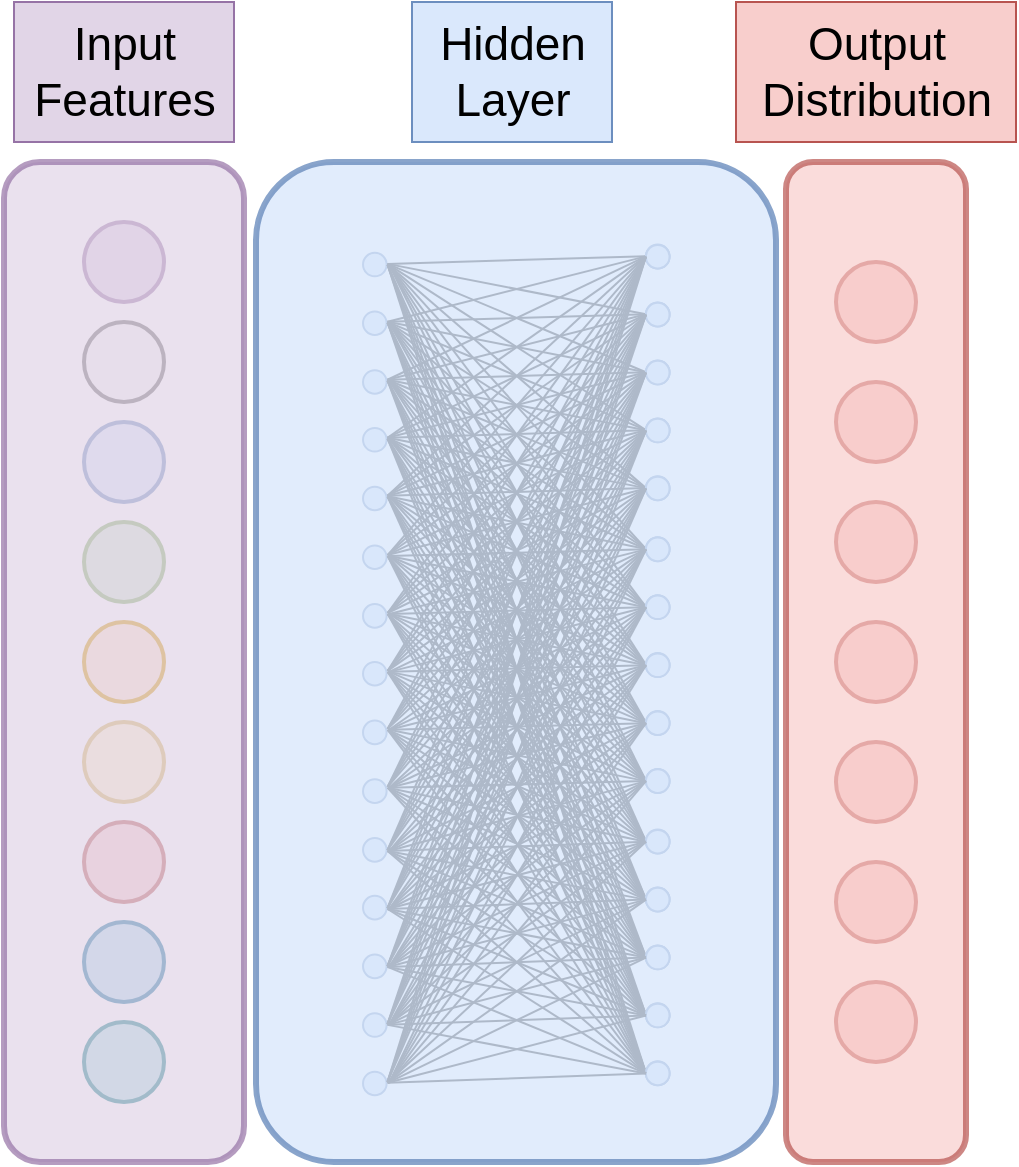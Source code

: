 <mxfile version="20.6.2" type="device"><diagram id="r9g9WJIn7XD0LhwWbO6H" name="第 1 页"><mxGraphModel dx="1117" dy="819" grid="0" gridSize="10" guides="1" tooltips="1" connect="1" arrows="1" fold="1" page="0" pageScale="1" pageWidth="827" pageHeight="1169" background="#ffffff" math="0" shadow="0"><root><mxCell id="0"/><mxCell id="1" parent="0"/><mxCell id="DbP7F4P_Jn0V_NiEp20h-2" value="" style="ellipse;whiteSpace=wrap;html=1;aspect=fixed;fillColor=#e1d5e7;strokeColor=#9673a6;strokeWidth=2;" vertex="1" parent="1"><mxGeometry x="200" y="130" width="40" height="40" as="geometry"/></mxCell><mxCell id="DbP7F4P_Jn0V_NiEp20h-3" value="" style="ellipse;whiteSpace=wrap;html=1;aspect=fixed;fillColor=#f5f5f5;strokeColor=#666666;strokeWidth=2;fontColor=#333333;" vertex="1" parent="1"><mxGeometry x="200" y="180" width="40" height="40" as="geometry"/></mxCell><mxCell id="DbP7F4P_Jn0V_NiEp20h-4" value="" style="ellipse;whiteSpace=wrap;html=1;aspect=fixed;fillColor=#dae8fc;strokeColor=#6c8ebf;strokeWidth=2;" vertex="1" parent="1"><mxGeometry x="200" y="230" width="40" height="40" as="geometry"/></mxCell><mxCell id="DbP7F4P_Jn0V_NiEp20h-5" value="" style="ellipse;whiteSpace=wrap;html=1;aspect=fixed;fillColor=#d5e8d4;strokeColor=#82b366;strokeWidth=2;" vertex="1" parent="1"><mxGeometry x="200" y="280" width="40" height="40" as="geometry"/></mxCell><mxCell id="DbP7F4P_Jn0V_NiEp20h-6" value="" style="ellipse;whiteSpace=wrap;html=1;aspect=fixed;fillColor=#ffe6cc;strokeColor=#d79b00;strokeWidth=2;" vertex="1" parent="1"><mxGeometry x="200" y="330" width="40" height="40" as="geometry"/></mxCell><mxCell id="DbP7F4P_Jn0V_NiEp20h-7" value="" style="ellipse;whiteSpace=wrap;html=1;aspect=fixed;fillColor=#fff2cc;strokeColor=#d6b656;strokeWidth=2;" vertex="1" parent="1"><mxGeometry x="200" y="380" width="40" height="40" as="geometry"/></mxCell><mxCell id="DbP7F4P_Jn0V_NiEp20h-11" value="" style="ellipse;whiteSpace=wrap;html=1;aspect=fixed;fillColor=#f8cecc;strokeColor=#b85450;strokeWidth=2;" vertex="1" parent="1"><mxGeometry x="200" y="430" width="40" height="40" as="geometry"/></mxCell><mxCell id="DbP7F4P_Jn0V_NiEp20h-12" value="" style="ellipse;whiteSpace=wrap;html=1;aspect=fixed;fillColor=#b1ddf0;strokeColor=#10739e;strokeWidth=2;" vertex="1" parent="1"><mxGeometry x="200" y="480" width="40" height="40" as="geometry"/></mxCell><mxCell id="DbP7F4P_Jn0V_NiEp20h-13" value="" style="ellipse;whiteSpace=wrap;html=1;aspect=fixed;fillColor=#b0e3e6;strokeColor=#0e8088;strokeWidth=2;" vertex="1" parent="1"><mxGeometry x="200" y="530" width="40" height="40" as="geometry"/></mxCell><mxCell id="DbP7F4P_Jn0V_NiEp20h-26" value="" style="rounded=1;whiteSpace=wrap;html=1;fillColor=#e1d5e7;strokeColor=#9673a6;opacity=70;perimeterSpacing=1;strokeWidth=3;" vertex="1" parent="1"><mxGeometry x="160" y="100" width="120" height="500" as="geometry"/></mxCell><mxCell id="DbP7F4P_Jn0V_NiEp20h-63" value="" style="ellipse;whiteSpace=wrap;html=1;aspect=fixed;fillColor=#f8cecc;strokeColor=#b85450;strokeWidth=2;" vertex="1" parent="1"><mxGeometry x="576" y="150" width="40" height="40" as="geometry"/></mxCell><mxCell id="DbP7F4P_Jn0V_NiEp20h-64" value="" style="ellipse;whiteSpace=wrap;html=1;aspect=fixed;fillColor=#f8cecc;strokeColor=#b85450;strokeWidth=2;" vertex="1" parent="1"><mxGeometry x="576" y="210" width="40" height="40" as="geometry"/></mxCell><mxCell id="DbP7F4P_Jn0V_NiEp20h-65" value="" style="ellipse;whiteSpace=wrap;html=1;aspect=fixed;fillColor=#f8cecc;strokeColor=#b85450;strokeWidth=2;" vertex="1" parent="1"><mxGeometry x="576" y="270" width="40" height="40" as="geometry"/></mxCell><mxCell id="DbP7F4P_Jn0V_NiEp20h-66" value="" style="ellipse;whiteSpace=wrap;html=1;aspect=fixed;fillColor=#f8cecc;strokeColor=#b85450;strokeWidth=2;" vertex="1" parent="1"><mxGeometry x="576" y="330" width="40" height="40" as="geometry"/></mxCell><mxCell id="DbP7F4P_Jn0V_NiEp20h-67" value="" style="ellipse;whiteSpace=wrap;html=1;aspect=fixed;fillColor=#f8cecc;strokeColor=#b85450;strokeWidth=2;" vertex="1" parent="1"><mxGeometry x="576" y="390" width="40" height="40" as="geometry"/></mxCell><mxCell id="DbP7F4P_Jn0V_NiEp20h-68" value="" style="ellipse;whiteSpace=wrap;html=1;aspect=fixed;fillColor=#f8cecc;strokeColor=#b85450;strokeWidth=2;" vertex="1" parent="1"><mxGeometry x="576" y="450" width="40" height="40" as="geometry"/></mxCell><mxCell id="DbP7F4P_Jn0V_NiEp20h-70" value="" style="ellipse;whiteSpace=wrap;html=1;aspect=fixed;fillColor=#f8cecc;strokeColor=#b85450;strokeWidth=2;" vertex="1" parent="1"><mxGeometry x="576" y="510" width="40" height="40" as="geometry"/></mxCell><mxCell id="DbP7F4P_Jn0V_NiEp20h-27" value="" style="rounded=1;whiteSpace=wrap;html=1;fillColor=#f8cecc;strokeColor=#b85450;opacity=70;perimeterSpacing=1;strokeWidth=3;" vertex="1" parent="1"><mxGeometry x="551" y="100" width="90" height="500" as="geometry"/></mxCell><mxCell id="DbP7F4P_Jn0V_NiEp20h-71" value="" style="ellipse;whiteSpace=wrap;html=1;aspect=fixed;fillColor=#dae8fc;strokeColor=#6c8ebf;" vertex="1" parent="1"><mxGeometry x="339.515" y="145.367" width="11.789" height="11.789" as="geometry"/></mxCell><mxCell id="DbP7F4P_Jn0V_NiEp20h-72" value="" style="ellipse;whiteSpace=wrap;html=1;aspect=fixed;fillColor=#dae8fc;strokeColor=#6c8ebf;" vertex="1" parent="1"><mxGeometry x="339.515" y="174.725" width="11.789" height="11.789" as="geometry"/></mxCell><mxCell id="DbP7F4P_Jn0V_NiEp20h-73" value="" style="ellipse;whiteSpace=wrap;html=1;aspect=fixed;fillColor=#dae8fc;strokeColor=#6c8ebf;" vertex="1" parent="1"><mxGeometry x="339.515" y="204.083" width="11.789" height="11.789" as="geometry"/></mxCell><mxCell id="DbP7F4P_Jn0V_NiEp20h-74" value="" style="ellipse;whiteSpace=wrap;html=1;aspect=fixed;fillColor=#dae8fc;strokeColor=#6c8ebf;" vertex="1" parent="1"><mxGeometry x="339.515" y="232.982" width="11.789" height="11.789" as="geometry"/></mxCell><mxCell id="DbP7F4P_Jn0V_NiEp20h-75" value="" style="ellipse;whiteSpace=wrap;html=1;aspect=fixed;fillColor=#dae8fc;strokeColor=#6c8ebf;" vertex="1" parent="1"><mxGeometry x="339.515" y="262.339" width="11.789" height="11.789" as="geometry"/></mxCell><mxCell id="DbP7F4P_Jn0V_NiEp20h-76" value="" style="ellipse;whiteSpace=wrap;html=1;aspect=fixed;fillColor=#dae8fc;strokeColor=#6c8ebf;" vertex="1" parent="1"><mxGeometry x="339.515" y="291.697" width="11.789" height="11.789" as="geometry"/></mxCell><mxCell id="DbP7F4P_Jn0V_NiEp20h-77" value="" style="ellipse;whiteSpace=wrap;html=1;aspect=fixed;fillColor=#dae8fc;strokeColor=#6c8ebf;" vertex="1" parent="1"><mxGeometry x="339.515" y="321.055" width="11.789" height="11.789" as="geometry"/></mxCell><mxCell id="DbP7F4P_Jn0V_NiEp20h-78" value="" style="ellipse;whiteSpace=wrap;html=1;aspect=fixed;fillColor=#dae8fc;strokeColor=#6c8ebf;" vertex="1" parent="1"><mxGeometry x="339.515" y="349.954" width="11.789" height="11.789" as="geometry"/></mxCell><mxCell id="DbP7F4P_Jn0V_NiEp20h-79" value="" style="ellipse;whiteSpace=wrap;html=1;aspect=fixed;fillColor=#dae8fc;strokeColor=#6c8ebf;" vertex="1" parent="1"><mxGeometry x="339.515" y="379.312" width="11.789" height="11.789" as="geometry"/></mxCell><mxCell id="DbP7F4P_Jn0V_NiEp20h-80" value="" style="ellipse;whiteSpace=wrap;html=1;aspect=fixed;fillColor=#dae8fc;strokeColor=#6c8ebf;" vertex="1" parent="1"><mxGeometry x="339.515" y="408.67" width="11.789" height="11.789" as="geometry"/></mxCell><mxCell id="DbP7F4P_Jn0V_NiEp20h-81" value="" style="ellipse;whiteSpace=wrap;html=1;aspect=fixed;fillColor=#dae8fc;strokeColor=#6c8ebf;" vertex="1" parent="1"><mxGeometry x="339.515" y="438.028" width="11.789" height="11.789" as="geometry"/></mxCell><mxCell id="DbP7F4P_Jn0V_NiEp20h-82" value="" style="ellipse;whiteSpace=wrap;html=1;aspect=fixed;fillColor=#dae8fc;strokeColor=#6c8ebf;" vertex="1" parent="1"><mxGeometry x="339.515" y="466.927" width="11.789" height="11.789" as="geometry"/></mxCell><mxCell id="DbP7F4P_Jn0V_NiEp20h-83" value="" style="ellipse;whiteSpace=wrap;html=1;aspect=fixed;fillColor=#dae8fc;strokeColor=#6c8ebf;" vertex="1" parent="1"><mxGeometry x="339.515" y="496.284" width="11.789" height="11.789" as="geometry"/></mxCell><mxCell id="DbP7F4P_Jn0V_NiEp20h-84" value="" style="ellipse;whiteSpace=wrap;html=1;aspect=fixed;fillColor=#dae8fc;strokeColor=#6c8ebf;" vertex="1" parent="1"><mxGeometry x="339.515" y="525.642" width="11.789" height="11.789" as="geometry"/></mxCell><mxCell id="DbP7F4P_Jn0V_NiEp20h-85" value="" style="ellipse;whiteSpace=wrap;html=1;aspect=fixed;fillColor=#dae8fc;strokeColor=#6c8ebf;" vertex="1" parent="1"><mxGeometry x="339.515" y="554.83" width="11.789" height="11.789" as="geometry"/></mxCell><mxCell id="DbP7F4P_Jn0V_NiEp20h-86" value="" style="ellipse;whiteSpace=wrap;html=1;aspect=fixed;fillColor=#dae8fc;strokeColor=#6c8ebf;" vertex="1" parent="1"><mxGeometry x="480.97" y="433.771" width="11.789" height="11.789" as="geometry"/></mxCell><mxCell id="DbP7F4P_Jn0V_NiEp20h-87" value="" style="endArrow=none;html=1;rounded=0;exitX=1;exitY=0.5;exitDx=0;exitDy=0;entryX=0;entryY=0.5;entryDx=0;entryDy=0;" edge="1" parent="1" target="DbP7F4P_Jn0V_NiEp20h-86"><mxGeometry width="50" height="50" relative="1" as="geometry"><mxPoint x="351.803" y="151.403" as="sourcePoint"/><mxPoint x="411.589" y="150.459" as="targetPoint"/></mxGeometry></mxCell><mxCell id="DbP7F4P_Jn0V_NiEp20h-88" value="" style="endArrow=none;html=1;rounded=0;exitX=1;exitY=0.5;exitDx=0;exitDy=0;entryX=0;entryY=0.5;entryDx=0;entryDy=0;" edge="1" parent="1" target="DbP7F4P_Jn0V_NiEp20h-86"><mxGeometry width="50" height="50" relative="1" as="geometry"><mxPoint x="351.803" y="180.375" as="sourcePoint"/><mxPoint x="435.225" y="155.99" as="targetPoint"/></mxGeometry></mxCell><mxCell id="DbP7F4P_Jn0V_NiEp20h-89" value="" style="endArrow=none;html=1;rounded=0;exitX=1;exitY=0.5;exitDx=0;exitDy=0;entryX=0;entryY=0.5;entryDx=0;entryDy=0;" edge="1" parent="1" target="DbP7F4P_Jn0V_NiEp20h-86"><mxGeometry width="50" height="50" relative="1" as="geometry"><mxPoint x="351.803" y="209.346" as="sourcePoint"/><mxPoint x="443.104" y="160.577" as="targetPoint"/></mxGeometry></mxCell><mxCell id="DbP7F4P_Jn0V_NiEp20h-90" value="" style="endArrow=none;html=1;rounded=0;exitX=1;exitY=0.5;exitDx=0;exitDy=0;entryX=0;entryY=0.5;entryDx=0;entryDy=0;" edge="1" parent="1" target="DbP7F4P_Jn0V_NiEp20h-86"><mxGeometry width="50" height="50" relative="1" as="geometry"><mxPoint x="351.803" y="238.318" as="sourcePoint"/><mxPoint x="450.983" y="165.165" as="targetPoint"/></mxGeometry></mxCell><mxCell id="DbP7F4P_Jn0V_NiEp20h-91" value="" style="endArrow=none;html=1;rounded=0;exitX=1;exitY=0.5;exitDx=0;exitDy=0;entryX=0;entryY=0.5;entryDx=0;entryDy=0;" edge="1" parent="1" target="DbP7F4P_Jn0V_NiEp20h-86"><mxGeometry width="50" height="50" relative="1" as="geometry"><mxPoint x="351.803" y="267.289" as="sourcePoint"/><mxPoint x="458.862" y="169.752" as="targetPoint"/></mxGeometry></mxCell><mxCell id="DbP7F4P_Jn0V_NiEp20h-92" value="" style="ellipse;whiteSpace=wrap;html=1;aspect=fixed;fillColor=#dae8fc;strokeColor=#6c8ebf;" vertex="1" parent="1"><mxGeometry x="480.97" y="462.743" width="11.789" height="11.789" as="geometry"/></mxCell><mxCell id="DbP7F4P_Jn0V_NiEp20h-93" value="" style="endArrow=none;html=1;rounded=0;exitX=1;exitY=0.5;exitDx=0;exitDy=0;entryX=0;entryY=0.5;entryDx=0;entryDy=0;" edge="1" parent="1" target="DbP7F4P_Jn0V_NiEp20h-92"><mxGeometry width="50" height="50" relative="1" as="geometry"><mxPoint x="351.803" y="151.403" as="sourcePoint"/><mxPoint x="411.589" y="150.459" as="targetPoint"/></mxGeometry></mxCell><mxCell id="DbP7F4P_Jn0V_NiEp20h-94" value="" style="endArrow=none;html=1;rounded=0;exitX=1;exitY=0.5;exitDx=0;exitDy=0;entryX=0;entryY=0.5;entryDx=0;entryDy=0;" edge="1" parent="1" target="DbP7F4P_Jn0V_NiEp20h-92"><mxGeometry width="50" height="50" relative="1" as="geometry"><mxPoint x="351.803" y="180.375" as="sourcePoint"/><mxPoint x="435.225" y="155.99" as="targetPoint"/></mxGeometry></mxCell><mxCell id="DbP7F4P_Jn0V_NiEp20h-95" value="" style="endArrow=none;html=1;rounded=0;exitX=1;exitY=0.5;exitDx=0;exitDy=0;entryX=0;entryY=0.5;entryDx=0;entryDy=0;" edge="1" parent="1" target="DbP7F4P_Jn0V_NiEp20h-92"><mxGeometry width="50" height="50" relative="1" as="geometry"><mxPoint x="351.803" y="209.346" as="sourcePoint"/><mxPoint x="443.104" y="160.577" as="targetPoint"/></mxGeometry></mxCell><mxCell id="DbP7F4P_Jn0V_NiEp20h-96" value="" style="endArrow=none;html=1;rounded=0;exitX=1;exitY=0.5;exitDx=0;exitDy=0;entryX=0;entryY=0.5;entryDx=0;entryDy=0;" edge="1" parent="1" target="DbP7F4P_Jn0V_NiEp20h-92"><mxGeometry width="50" height="50" relative="1" as="geometry"><mxPoint x="351.803" y="238.318" as="sourcePoint"/><mxPoint x="450.983" y="165.165" as="targetPoint"/></mxGeometry></mxCell><mxCell id="DbP7F4P_Jn0V_NiEp20h-97" value="" style="endArrow=none;html=1;rounded=0;exitX=1;exitY=0.5;exitDx=0;exitDy=0;entryX=0;entryY=0.5;entryDx=0;entryDy=0;" edge="1" parent="1" target="DbP7F4P_Jn0V_NiEp20h-92"><mxGeometry width="50" height="50" relative="1" as="geometry"><mxPoint x="351.803" y="267.289" as="sourcePoint"/><mxPoint x="458.862" y="169.752" as="targetPoint"/></mxGeometry></mxCell><mxCell id="DbP7F4P_Jn0V_NiEp20h-98" value="" style="ellipse;whiteSpace=wrap;html=1;aspect=fixed;fillColor=#dae8fc;strokeColor=#6c8ebf;" vertex="1" parent="1"><mxGeometry x="480.97" y="491.716" width="11.789" height="11.789" as="geometry"/></mxCell><mxCell id="DbP7F4P_Jn0V_NiEp20h-99" value="" style="endArrow=none;html=1;rounded=0;exitX=1;exitY=0.5;exitDx=0;exitDy=0;entryX=0;entryY=0.5;entryDx=0;entryDy=0;" edge="1" parent="1" target="DbP7F4P_Jn0V_NiEp20h-98"><mxGeometry width="50" height="50" relative="1" as="geometry"><mxPoint x="351.803" y="151.403" as="sourcePoint"/><mxPoint x="411.589" y="150.459" as="targetPoint"/></mxGeometry></mxCell><mxCell id="DbP7F4P_Jn0V_NiEp20h-100" value="" style="endArrow=none;html=1;rounded=0;exitX=1;exitY=0.5;exitDx=0;exitDy=0;entryX=0;entryY=0.5;entryDx=0;entryDy=0;" edge="1" parent="1" target="DbP7F4P_Jn0V_NiEp20h-98"><mxGeometry width="50" height="50" relative="1" as="geometry"><mxPoint x="351.803" y="180.375" as="sourcePoint"/><mxPoint x="435.225" y="155.99" as="targetPoint"/></mxGeometry></mxCell><mxCell id="DbP7F4P_Jn0V_NiEp20h-101" value="" style="endArrow=none;html=1;rounded=0;exitX=1;exitY=0.5;exitDx=0;exitDy=0;entryX=0;entryY=0.5;entryDx=0;entryDy=0;" edge="1" parent="1" target="DbP7F4P_Jn0V_NiEp20h-98"><mxGeometry width="50" height="50" relative="1" as="geometry"><mxPoint x="351.803" y="209.346" as="sourcePoint"/><mxPoint x="443.104" y="160.577" as="targetPoint"/></mxGeometry></mxCell><mxCell id="DbP7F4P_Jn0V_NiEp20h-102" value="" style="endArrow=none;html=1;rounded=0;exitX=1;exitY=0.5;exitDx=0;exitDy=0;entryX=0;entryY=0.5;entryDx=0;entryDy=0;" edge="1" parent="1" target="DbP7F4P_Jn0V_NiEp20h-98"><mxGeometry width="50" height="50" relative="1" as="geometry"><mxPoint x="351.803" y="238.318" as="sourcePoint"/><mxPoint x="450.983" y="165.165" as="targetPoint"/></mxGeometry></mxCell><mxCell id="DbP7F4P_Jn0V_NiEp20h-103" value="" style="endArrow=none;html=1;rounded=0;exitX=1;exitY=0.5;exitDx=0;exitDy=0;entryX=0;entryY=0.5;entryDx=0;entryDy=0;" edge="1" parent="1" target="DbP7F4P_Jn0V_NiEp20h-98"><mxGeometry width="50" height="50" relative="1" as="geometry"><mxPoint x="351.803" y="267.289" as="sourcePoint"/><mxPoint x="458.862" y="169.752" as="targetPoint"/></mxGeometry></mxCell><mxCell id="DbP7F4P_Jn0V_NiEp20h-104" value="" style="ellipse;whiteSpace=wrap;html=1;aspect=fixed;fillColor=#dae8fc;strokeColor=#6c8ebf;" vertex="1" parent="1"><mxGeometry x="480.97" y="520.683" width="11.789" height="11.789" as="geometry"/></mxCell><mxCell id="DbP7F4P_Jn0V_NiEp20h-105" value="" style="endArrow=none;html=1;rounded=0;exitX=1;exitY=0.5;exitDx=0;exitDy=0;entryX=0;entryY=0.5;entryDx=0;entryDy=0;" edge="1" parent="1" target="DbP7F4P_Jn0V_NiEp20h-104"><mxGeometry width="50" height="50" relative="1" as="geometry"><mxPoint x="351.803" y="151.403" as="sourcePoint"/><mxPoint x="411.589" y="150.459" as="targetPoint"/></mxGeometry></mxCell><mxCell id="DbP7F4P_Jn0V_NiEp20h-106" value="" style="endArrow=none;html=1;rounded=0;exitX=1;exitY=0.5;exitDx=0;exitDy=0;entryX=0;entryY=0.5;entryDx=0;entryDy=0;" edge="1" parent="1" target="DbP7F4P_Jn0V_NiEp20h-104"><mxGeometry width="50" height="50" relative="1" as="geometry"><mxPoint x="351.803" y="180.375" as="sourcePoint"/><mxPoint x="435.225" y="155.99" as="targetPoint"/></mxGeometry></mxCell><mxCell id="DbP7F4P_Jn0V_NiEp20h-107" value="" style="endArrow=none;html=1;rounded=0;exitX=1;exitY=0.5;exitDx=0;exitDy=0;entryX=0;entryY=0.5;entryDx=0;entryDy=0;" edge="1" parent="1" target="DbP7F4P_Jn0V_NiEp20h-104"><mxGeometry width="50" height="50" relative="1" as="geometry"><mxPoint x="351.803" y="209.346" as="sourcePoint"/><mxPoint x="443.104" y="160.577" as="targetPoint"/></mxGeometry></mxCell><mxCell id="DbP7F4P_Jn0V_NiEp20h-108" value="" style="endArrow=none;html=1;rounded=0;exitX=1;exitY=0.5;exitDx=0;exitDy=0;entryX=0;entryY=0.5;entryDx=0;entryDy=0;" edge="1" parent="1" target="DbP7F4P_Jn0V_NiEp20h-104"><mxGeometry width="50" height="50" relative="1" as="geometry"><mxPoint x="351.803" y="238.318" as="sourcePoint"/><mxPoint x="450.983" y="165.165" as="targetPoint"/></mxGeometry></mxCell><mxCell id="DbP7F4P_Jn0V_NiEp20h-109" value="" style="endArrow=none;html=1;rounded=0;exitX=1;exitY=0.5;exitDx=0;exitDy=0;entryX=0;entryY=0.5;entryDx=0;entryDy=0;" edge="1" parent="1" target="DbP7F4P_Jn0V_NiEp20h-104"><mxGeometry width="50" height="50" relative="1" as="geometry"><mxPoint x="351.803" y="267.289" as="sourcePoint"/><mxPoint x="458.862" y="169.752" as="targetPoint"/></mxGeometry></mxCell><mxCell id="DbP7F4P_Jn0V_NiEp20h-110" value="" style="ellipse;whiteSpace=wrap;html=1;aspect=fixed;fillColor=#dae8fc;strokeColor=#6c8ebf;" vertex="1" parent="1"><mxGeometry x="480.97" y="549.656" width="11.789" height="11.789" as="geometry"/></mxCell><mxCell id="DbP7F4P_Jn0V_NiEp20h-111" value="" style="endArrow=none;html=1;rounded=0;exitX=1;exitY=0.5;exitDx=0;exitDy=0;entryX=0;entryY=0.5;entryDx=0;entryDy=0;" edge="1" parent="1" target="DbP7F4P_Jn0V_NiEp20h-110"><mxGeometry width="50" height="50" relative="1" as="geometry"><mxPoint x="351.803" y="151.403" as="sourcePoint"/><mxPoint x="411.589" y="150.459" as="targetPoint"/></mxGeometry></mxCell><mxCell id="DbP7F4P_Jn0V_NiEp20h-112" value="" style="endArrow=none;html=1;rounded=0;exitX=1;exitY=0.5;exitDx=0;exitDy=0;entryX=0;entryY=0.5;entryDx=0;entryDy=0;" edge="1" parent="1" target="DbP7F4P_Jn0V_NiEp20h-110"><mxGeometry width="50" height="50" relative="1" as="geometry"><mxPoint x="351.803" y="180.375" as="sourcePoint"/><mxPoint x="435.225" y="155.99" as="targetPoint"/></mxGeometry></mxCell><mxCell id="DbP7F4P_Jn0V_NiEp20h-113" value="" style="endArrow=none;html=1;rounded=0;exitX=1;exitY=0.5;exitDx=0;exitDy=0;entryX=0;entryY=0.5;entryDx=0;entryDy=0;" edge="1" parent="1" target="DbP7F4P_Jn0V_NiEp20h-110"><mxGeometry width="50" height="50" relative="1" as="geometry"><mxPoint x="351.803" y="209.346" as="sourcePoint"/><mxPoint x="443.104" y="160.577" as="targetPoint"/></mxGeometry></mxCell><mxCell id="DbP7F4P_Jn0V_NiEp20h-114" value="" style="endArrow=none;html=1;rounded=0;exitX=1;exitY=0.5;exitDx=0;exitDy=0;entryX=0;entryY=0.5;entryDx=0;entryDy=0;" edge="1" parent="1" target="DbP7F4P_Jn0V_NiEp20h-110"><mxGeometry width="50" height="50" relative="1" as="geometry"><mxPoint x="351.803" y="238.318" as="sourcePoint"/><mxPoint x="450.983" y="165.165" as="targetPoint"/></mxGeometry></mxCell><mxCell id="DbP7F4P_Jn0V_NiEp20h-115" value="" style="endArrow=none;html=1;rounded=0;exitX=1;exitY=0.5;exitDx=0;exitDy=0;entryX=0;entryY=0.5;entryDx=0;entryDy=0;" edge="1" parent="1" target="DbP7F4P_Jn0V_NiEp20h-110"><mxGeometry width="50" height="50" relative="1" as="geometry"><mxPoint x="351.803" y="267.289" as="sourcePoint"/><mxPoint x="458.862" y="169.752" as="targetPoint"/></mxGeometry></mxCell><mxCell id="DbP7F4P_Jn0V_NiEp20h-116" value="" style="ellipse;whiteSpace=wrap;html=1;aspect=fixed;fillColor=#dae8fc;strokeColor=#6c8ebf;" vertex="1" parent="1"><mxGeometry x="480.97" y="433.94" width="11.789" height="11.789" as="geometry"/></mxCell><mxCell id="DbP7F4P_Jn0V_NiEp20h-117" value="" style="endArrow=none;html=1;rounded=0;exitX=1;exitY=0.5;exitDx=0;exitDy=0;entryX=0;entryY=0.5;entryDx=0;entryDy=0;" edge="1" parent="1" target="DbP7F4P_Jn0V_NiEp20h-116"><mxGeometry width="50" height="50" relative="1" as="geometry"><mxPoint x="351.85" y="296.986" as="sourcePoint"/><mxPoint x="411.636" y="296.041" as="targetPoint"/></mxGeometry></mxCell><mxCell id="DbP7F4P_Jn0V_NiEp20h-118" value="" style="endArrow=none;html=1;rounded=0;exitX=1;exitY=0.5;exitDx=0;exitDy=0;entryX=0;entryY=0.5;entryDx=0;entryDy=0;" edge="1" parent="1" target="DbP7F4P_Jn0V_NiEp20h-116"><mxGeometry width="50" height="50" relative="1" as="geometry"><mxPoint x="351.85" y="325.957" as="sourcePoint"/><mxPoint x="435.273" y="301.573" as="targetPoint"/></mxGeometry></mxCell><mxCell id="DbP7F4P_Jn0V_NiEp20h-119" value="" style="endArrow=none;html=1;rounded=0;exitX=1;exitY=0.5;exitDx=0;exitDy=0;entryX=0;entryY=0.5;entryDx=0;entryDy=0;" edge="1" parent="1" target="DbP7F4P_Jn0V_NiEp20h-116"><mxGeometry width="50" height="50" relative="1" as="geometry"><mxPoint x="351.85" y="354.929" as="sourcePoint"/><mxPoint x="443.152" y="306.16" as="targetPoint"/></mxGeometry></mxCell><mxCell id="DbP7F4P_Jn0V_NiEp20h-120" value="" style="endArrow=none;html=1;rounded=0;exitX=1;exitY=0.5;exitDx=0;exitDy=0;entryX=0;entryY=0.5;entryDx=0;entryDy=0;" edge="1" parent="1" target="DbP7F4P_Jn0V_NiEp20h-116"><mxGeometry width="50" height="50" relative="1" as="geometry"><mxPoint x="351.85" y="383.9" as="sourcePoint"/><mxPoint x="451.03" y="310.747" as="targetPoint"/></mxGeometry></mxCell><mxCell id="DbP7F4P_Jn0V_NiEp20h-121" value="" style="endArrow=none;html=1;rounded=0;exitX=1;exitY=0.5;exitDx=0;exitDy=0;entryX=0;entryY=0.5;entryDx=0;entryDy=0;" edge="1" parent="1" target="DbP7F4P_Jn0V_NiEp20h-116"><mxGeometry width="50" height="50" relative="1" as="geometry"><mxPoint x="351.85" y="412.872" as="sourcePoint"/><mxPoint x="458.909" y="315.334" as="targetPoint"/></mxGeometry></mxCell><mxCell id="DbP7F4P_Jn0V_NiEp20h-122" value="" style="ellipse;whiteSpace=wrap;html=1;aspect=fixed;fillColor=#dae8fc;strokeColor=#6c8ebf;" vertex="1" parent="1"><mxGeometry x="480.97" y="462.913" width="11.789" height="11.789" as="geometry"/></mxCell><mxCell id="DbP7F4P_Jn0V_NiEp20h-123" value="" style="endArrow=none;html=1;rounded=0;exitX=1;exitY=0.5;exitDx=0;exitDy=0;entryX=0;entryY=0.5;entryDx=0;entryDy=0;" edge="1" parent="1" target="DbP7F4P_Jn0V_NiEp20h-122"><mxGeometry width="50" height="50" relative="1" as="geometry"><mxPoint x="351.85" y="296.986" as="sourcePoint"/><mxPoint x="411.636" y="296.041" as="targetPoint"/></mxGeometry></mxCell><mxCell id="DbP7F4P_Jn0V_NiEp20h-124" value="" style="endArrow=none;html=1;rounded=0;exitX=1;exitY=0.5;exitDx=0;exitDy=0;entryX=0;entryY=0.5;entryDx=0;entryDy=0;" edge="1" parent="1" target="DbP7F4P_Jn0V_NiEp20h-122"><mxGeometry width="50" height="50" relative="1" as="geometry"><mxPoint x="351.85" y="325.957" as="sourcePoint"/><mxPoint x="435.273" y="301.573" as="targetPoint"/></mxGeometry></mxCell><mxCell id="DbP7F4P_Jn0V_NiEp20h-125" value="" style="endArrow=none;html=1;rounded=0;exitX=1;exitY=0.5;exitDx=0;exitDy=0;entryX=0;entryY=0.5;entryDx=0;entryDy=0;" edge="1" parent="1" target="DbP7F4P_Jn0V_NiEp20h-122"><mxGeometry width="50" height="50" relative="1" as="geometry"><mxPoint x="351.85" y="354.929" as="sourcePoint"/><mxPoint x="443.152" y="306.16" as="targetPoint"/></mxGeometry></mxCell><mxCell id="DbP7F4P_Jn0V_NiEp20h-126" value="" style="endArrow=none;html=1;rounded=0;exitX=1;exitY=0.5;exitDx=0;exitDy=0;entryX=0;entryY=0.5;entryDx=0;entryDy=0;" edge="1" parent="1" target="DbP7F4P_Jn0V_NiEp20h-122"><mxGeometry width="50" height="50" relative="1" as="geometry"><mxPoint x="351.85" y="383.9" as="sourcePoint"/><mxPoint x="451.03" y="310.747" as="targetPoint"/></mxGeometry></mxCell><mxCell id="DbP7F4P_Jn0V_NiEp20h-127" value="" style="endArrow=none;html=1;rounded=0;exitX=1;exitY=0.5;exitDx=0;exitDy=0;entryX=0;entryY=0.5;entryDx=0;entryDy=0;" edge="1" parent="1" target="DbP7F4P_Jn0V_NiEp20h-122"><mxGeometry width="50" height="50" relative="1" as="geometry"><mxPoint x="351.85" y="412.872" as="sourcePoint"/><mxPoint x="458.909" y="315.334" as="targetPoint"/></mxGeometry></mxCell><mxCell id="DbP7F4P_Jn0V_NiEp20h-128" value="" style="ellipse;whiteSpace=wrap;html=1;aspect=fixed;fillColor=#dae8fc;strokeColor=#6c8ebf;" vertex="1" parent="1"><mxGeometry x="480.97" y="491.885" width="11.789" height="11.789" as="geometry"/></mxCell><mxCell id="DbP7F4P_Jn0V_NiEp20h-129" value="" style="endArrow=none;html=1;rounded=0;exitX=1;exitY=0.5;exitDx=0;exitDy=0;entryX=0;entryY=0.5;entryDx=0;entryDy=0;" edge="1" parent="1" target="DbP7F4P_Jn0V_NiEp20h-128"><mxGeometry width="50" height="50" relative="1" as="geometry"><mxPoint x="351.85" y="296.986" as="sourcePoint"/><mxPoint x="411.636" y="296.041" as="targetPoint"/></mxGeometry></mxCell><mxCell id="DbP7F4P_Jn0V_NiEp20h-130" value="" style="endArrow=none;html=1;rounded=0;exitX=1;exitY=0.5;exitDx=0;exitDy=0;entryX=0;entryY=0.5;entryDx=0;entryDy=0;" edge="1" parent="1" target="DbP7F4P_Jn0V_NiEp20h-128"><mxGeometry width="50" height="50" relative="1" as="geometry"><mxPoint x="351.85" y="325.957" as="sourcePoint"/><mxPoint x="435.273" y="301.573" as="targetPoint"/></mxGeometry></mxCell><mxCell id="DbP7F4P_Jn0V_NiEp20h-131" value="" style="endArrow=none;html=1;rounded=0;exitX=1;exitY=0.5;exitDx=0;exitDy=0;entryX=0;entryY=0.5;entryDx=0;entryDy=0;" edge="1" parent="1" target="DbP7F4P_Jn0V_NiEp20h-128"><mxGeometry width="50" height="50" relative="1" as="geometry"><mxPoint x="351.85" y="354.929" as="sourcePoint"/><mxPoint x="443.152" y="306.16" as="targetPoint"/></mxGeometry></mxCell><mxCell id="DbP7F4P_Jn0V_NiEp20h-132" value="" style="endArrow=none;html=1;rounded=0;exitX=1;exitY=0.5;exitDx=0;exitDy=0;entryX=0;entryY=0.5;entryDx=0;entryDy=0;" edge="1" parent="1" target="DbP7F4P_Jn0V_NiEp20h-128"><mxGeometry width="50" height="50" relative="1" as="geometry"><mxPoint x="351.85" y="383.9" as="sourcePoint"/><mxPoint x="451.03" y="310.747" as="targetPoint"/></mxGeometry></mxCell><mxCell id="DbP7F4P_Jn0V_NiEp20h-133" value="" style="endArrow=none;html=1;rounded=0;exitX=1;exitY=0.5;exitDx=0;exitDy=0;entryX=0;entryY=0.5;entryDx=0;entryDy=0;" edge="1" parent="1" target="DbP7F4P_Jn0V_NiEp20h-128"><mxGeometry width="50" height="50" relative="1" as="geometry"><mxPoint x="351.85" y="412.872" as="sourcePoint"/><mxPoint x="458.909" y="315.334" as="targetPoint"/></mxGeometry></mxCell><mxCell id="DbP7F4P_Jn0V_NiEp20h-134" value="" style="ellipse;whiteSpace=wrap;html=1;aspect=fixed;fillColor=#dae8fc;strokeColor=#6c8ebf;" vertex="1" parent="1"><mxGeometry x="480.97" y="520.853" width="11.789" height="11.789" as="geometry"/></mxCell><mxCell id="DbP7F4P_Jn0V_NiEp20h-135" value="" style="endArrow=none;html=1;rounded=0;exitX=1;exitY=0.5;exitDx=0;exitDy=0;entryX=0;entryY=0.5;entryDx=0;entryDy=0;" edge="1" parent="1" target="DbP7F4P_Jn0V_NiEp20h-134"><mxGeometry width="50" height="50" relative="1" as="geometry"><mxPoint x="351.85" y="296.986" as="sourcePoint"/><mxPoint x="411.636" y="296.041" as="targetPoint"/></mxGeometry></mxCell><mxCell id="DbP7F4P_Jn0V_NiEp20h-136" value="" style="endArrow=none;html=1;rounded=0;exitX=1;exitY=0.5;exitDx=0;exitDy=0;entryX=0;entryY=0.5;entryDx=0;entryDy=0;" edge="1" parent="1" target="DbP7F4P_Jn0V_NiEp20h-134"><mxGeometry width="50" height="50" relative="1" as="geometry"><mxPoint x="351.85" y="325.957" as="sourcePoint"/><mxPoint x="435.273" y="301.573" as="targetPoint"/></mxGeometry></mxCell><mxCell id="DbP7F4P_Jn0V_NiEp20h-137" value="" style="endArrow=none;html=1;rounded=0;exitX=1;exitY=0.5;exitDx=0;exitDy=0;entryX=0;entryY=0.5;entryDx=0;entryDy=0;" edge="1" parent="1" target="DbP7F4P_Jn0V_NiEp20h-134"><mxGeometry width="50" height="50" relative="1" as="geometry"><mxPoint x="351.85" y="354.929" as="sourcePoint"/><mxPoint x="443.152" y="306.16" as="targetPoint"/></mxGeometry></mxCell><mxCell id="DbP7F4P_Jn0V_NiEp20h-138" value="" style="endArrow=none;html=1;rounded=0;exitX=1;exitY=0.5;exitDx=0;exitDy=0;entryX=0;entryY=0.5;entryDx=0;entryDy=0;" edge="1" parent="1" target="DbP7F4P_Jn0V_NiEp20h-134"><mxGeometry width="50" height="50" relative="1" as="geometry"><mxPoint x="351.85" y="383.9" as="sourcePoint"/><mxPoint x="451.03" y="310.747" as="targetPoint"/></mxGeometry></mxCell><mxCell id="DbP7F4P_Jn0V_NiEp20h-139" value="" style="endArrow=none;html=1;rounded=0;exitX=1;exitY=0.5;exitDx=0;exitDy=0;entryX=0;entryY=0.5;entryDx=0;entryDy=0;" edge="1" parent="1" target="DbP7F4P_Jn0V_NiEp20h-134"><mxGeometry width="50" height="50" relative="1" as="geometry"><mxPoint x="351.85" y="412.872" as="sourcePoint"/><mxPoint x="458.909" y="315.334" as="targetPoint"/></mxGeometry></mxCell><mxCell id="DbP7F4P_Jn0V_NiEp20h-140" value="" style="ellipse;whiteSpace=wrap;html=1;aspect=fixed;fillColor=#dae8fc;strokeColor=#6c8ebf;" vertex="1" parent="1"><mxGeometry x="480.97" y="549.826" width="11.789" height="11.789" as="geometry"/></mxCell><mxCell id="DbP7F4P_Jn0V_NiEp20h-141" value="" style="endArrow=none;html=1;rounded=0;exitX=1;exitY=0.5;exitDx=0;exitDy=0;entryX=0;entryY=0.5;entryDx=0;entryDy=0;" edge="1" parent="1" target="DbP7F4P_Jn0V_NiEp20h-140"><mxGeometry width="50" height="50" relative="1" as="geometry"><mxPoint x="351.85" y="296.986" as="sourcePoint"/><mxPoint x="411.636" y="296.041" as="targetPoint"/></mxGeometry></mxCell><mxCell id="DbP7F4P_Jn0V_NiEp20h-142" value="" style="endArrow=none;html=1;rounded=0;exitX=1;exitY=0.5;exitDx=0;exitDy=0;entryX=0;entryY=0.5;entryDx=0;entryDy=0;" edge="1" parent="1" target="DbP7F4P_Jn0V_NiEp20h-140"><mxGeometry width="50" height="50" relative="1" as="geometry"><mxPoint x="351.85" y="325.957" as="sourcePoint"/><mxPoint x="435.273" y="301.573" as="targetPoint"/></mxGeometry></mxCell><mxCell id="DbP7F4P_Jn0V_NiEp20h-143" value="" style="endArrow=none;html=1;rounded=0;exitX=1;exitY=0.5;exitDx=0;exitDy=0;entryX=0;entryY=0.5;entryDx=0;entryDy=0;" edge="1" parent="1" target="DbP7F4P_Jn0V_NiEp20h-140"><mxGeometry width="50" height="50" relative="1" as="geometry"><mxPoint x="351.85" y="354.929" as="sourcePoint"/><mxPoint x="443.152" y="306.16" as="targetPoint"/></mxGeometry></mxCell><mxCell id="DbP7F4P_Jn0V_NiEp20h-144" value="" style="endArrow=none;html=1;rounded=0;exitX=1;exitY=0.5;exitDx=0;exitDy=0;entryX=0;entryY=0.5;entryDx=0;entryDy=0;" edge="1" parent="1" target="DbP7F4P_Jn0V_NiEp20h-140"><mxGeometry width="50" height="50" relative="1" as="geometry"><mxPoint x="351.85" y="383.9" as="sourcePoint"/><mxPoint x="451.03" y="310.747" as="targetPoint"/></mxGeometry></mxCell><mxCell id="DbP7F4P_Jn0V_NiEp20h-145" value="" style="endArrow=none;html=1;rounded=0;exitX=1;exitY=0.5;exitDx=0;exitDy=0;entryX=0;entryY=0.5;entryDx=0;entryDy=0;" edge="1" parent="1" target="DbP7F4P_Jn0V_NiEp20h-140"><mxGeometry width="50" height="50" relative="1" as="geometry"><mxPoint x="351.85" y="412.872" as="sourcePoint"/><mxPoint x="458.909" y="315.334" as="targetPoint"/></mxGeometry></mxCell><mxCell id="DbP7F4P_Jn0V_NiEp20h-146" value="" style="ellipse;whiteSpace=wrap;html=1;aspect=fixed;fillColor=#dae8fc;strokeColor=#6c8ebf;" vertex="1" parent="1"><mxGeometry x="480.97" y="433.945" width="11.789" height="11.789" as="geometry"/></mxCell><mxCell id="DbP7F4P_Jn0V_NiEp20h-147" value="" style="endArrow=none;html=1;rounded=0;exitX=1;exitY=0.5;exitDx=0;exitDy=0;entryX=0;entryY=0.5;entryDx=0;entryDy=0;" edge="1" parent="1" target="DbP7F4P_Jn0V_NiEp20h-146"><mxGeometry width="50" height="50" relative="1" as="geometry"><mxPoint x="351.803" y="444.522" as="sourcePoint"/><mxPoint x="411.589" y="443.578" as="targetPoint"/></mxGeometry></mxCell><mxCell id="DbP7F4P_Jn0V_NiEp20h-148" value="" style="endArrow=none;html=1;rounded=0;exitX=1;exitY=0.5;exitDx=0;exitDy=0;entryX=0;entryY=0.5;entryDx=0;entryDy=0;" edge="1" parent="1" target="DbP7F4P_Jn0V_NiEp20h-146"><mxGeometry width="50" height="50" relative="1" as="geometry"><mxPoint x="351.803" y="473.494" as="sourcePoint"/><mxPoint x="435.225" y="449.11" as="targetPoint"/></mxGeometry></mxCell><mxCell id="DbP7F4P_Jn0V_NiEp20h-149" value="" style="endArrow=none;html=1;rounded=0;exitX=1;exitY=0.5;exitDx=0;exitDy=0;entryX=0;entryY=0.5;entryDx=0;entryDy=0;" edge="1" parent="1" target="DbP7F4P_Jn0V_NiEp20h-146"><mxGeometry width="50" height="50" relative="1" as="geometry"><mxPoint x="351.803" y="502.465" as="sourcePoint"/><mxPoint x="443.104" y="453.697" as="targetPoint"/></mxGeometry></mxCell><mxCell id="DbP7F4P_Jn0V_NiEp20h-150" value="" style="endArrow=none;html=1;rounded=0;exitX=1;exitY=0.5;exitDx=0;exitDy=0;entryX=0;entryY=0.5;entryDx=0;entryDy=0;" edge="1" parent="1" target="DbP7F4P_Jn0V_NiEp20h-146"><mxGeometry width="50" height="50" relative="1" as="geometry"><mxPoint x="351.803" y="531.437" as="sourcePoint"/><mxPoint x="450.983" y="458.284" as="targetPoint"/></mxGeometry></mxCell><mxCell id="DbP7F4P_Jn0V_NiEp20h-151" value="" style="endArrow=none;html=1;rounded=0;exitX=1;exitY=0.5;exitDx=0;exitDy=0;entryX=0;entryY=0.5;entryDx=0;entryDy=0;" edge="1" parent="1" target="DbP7F4P_Jn0V_NiEp20h-146"><mxGeometry width="50" height="50" relative="1" as="geometry"><mxPoint x="351.803" y="560.408" as="sourcePoint"/><mxPoint x="458.862" y="462.871" as="targetPoint"/></mxGeometry></mxCell><mxCell id="DbP7F4P_Jn0V_NiEp20h-152" value="" style="ellipse;whiteSpace=wrap;html=1;aspect=fixed;fillColor=#dae8fc;strokeColor=#6c8ebf;" vertex="1" parent="1"><mxGeometry x="480.97" y="462.917" width="11.789" height="11.789" as="geometry"/></mxCell><mxCell id="DbP7F4P_Jn0V_NiEp20h-153" value="" style="endArrow=none;html=1;rounded=0;exitX=1;exitY=0.5;exitDx=0;exitDy=0;entryX=0;entryY=0.5;entryDx=0;entryDy=0;" edge="1" parent="1" target="DbP7F4P_Jn0V_NiEp20h-152"><mxGeometry width="50" height="50" relative="1" as="geometry"><mxPoint x="351.803" y="444.522" as="sourcePoint"/><mxPoint x="411.589" y="443.578" as="targetPoint"/></mxGeometry></mxCell><mxCell id="DbP7F4P_Jn0V_NiEp20h-154" value="" style="endArrow=none;html=1;rounded=0;exitX=1;exitY=0.5;exitDx=0;exitDy=0;entryX=0;entryY=0.5;entryDx=0;entryDy=0;" edge="1" parent="1" target="DbP7F4P_Jn0V_NiEp20h-152"><mxGeometry width="50" height="50" relative="1" as="geometry"><mxPoint x="351.803" y="473.494" as="sourcePoint"/><mxPoint x="435.225" y="449.11" as="targetPoint"/></mxGeometry></mxCell><mxCell id="DbP7F4P_Jn0V_NiEp20h-155" value="" style="endArrow=none;html=1;rounded=0;exitX=1;exitY=0.5;exitDx=0;exitDy=0;entryX=0;entryY=0.5;entryDx=0;entryDy=0;" edge="1" parent="1" target="DbP7F4P_Jn0V_NiEp20h-152"><mxGeometry width="50" height="50" relative="1" as="geometry"><mxPoint x="351.803" y="502.465" as="sourcePoint"/><mxPoint x="443.104" y="453.697" as="targetPoint"/></mxGeometry></mxCell><mxCell id="DbP7F4P_Jn0V_NiEp20h-156" value="" style="endArrow=none;html=1;rounded=0;exitX=1;exitY=0.5;exitDx=0;exitDy=0;entryX=0;entryY=0.5;entryDx=0;entryDy=0;" edge="1" parent="1" target="DbP7F4P_Jn0V_NiEp20h-152"><mxGeometry width="50" height="50" relative="1" as="geometry"><mxPoint x="351.803" y="531.437" as="sourcePoint"/><mxPoint x="450.983" y="458.284" as="targetPoint"/></mxGeometry></mxCell><mxCell id="DbP7F4P_Jn0V_NiEp20h-157" value="" style="endArrow=none;html=1;rounded=0;exitX=1;exitY=0.5;exitDx=0;exitDy=0;entryX=0;entryY=0.5;entryDx=0;entryDy=0;" edge="1" parent="1" target="DbP7F4P_Jn0V_NiEp20h-152"><mxGeometry width="50" height="50" relative="1" as="geometry"><mxPoint x="351.803" y="560.408" as="sourcePoint"/><mxPoint x="458.862" y="462.871" as="targetPoint"/></mxGeometry></mxCell><mxCell id="DbP7F4P_Jn0V_NiEp20h-158" value="" style="ellipse;whiteSpace=wrap;html=1;aspect=fixed;fillColor=#dae8fc;strokeColor=#6c8ebf;" vertex="1" parent="1"><mxGeometry x="480.97" y="491.89" width="11.789" height="11.789" as="geometry"/></mxCell><mxCell id="DbP7F4P_Jn0V_NiEp20h-159" value="" style="endArrow=none;html=1;rounded=0;exitX=1;exitY=0.5;exitDx=0;exitDy=0;entryX=0;entryY=0.5;entryDx=0;entryDy=0;" edge="1" parent="1" target="DbP7F4P_Jn0V_NiEp20h-158"><mxGeometry width="50" height="50" relative="1" as="geometry"><mxPoint x="351.803" y="444.522" as="sourcePoint"/><mxPoint x="411.589" y="443.578" as="targetPoint"/></mxGeometry></mxCell><mxCell id="DbP7F4P_Jn0V_NiEp20h-160" value="" style="endArrow=none;html=1;rounded=0;exitX=1;exitY=0.5;exitDx=0;exitDy=0;entryX=0;entryY=0.5;entryDx=0;entryDy=0;" edge="1" parent="1" target="DbP7F4P_Jn0V_NiEp20h-158"><mxGeometry width="50" height="50" relative="1" as="geometry"><mxPoint x="351.803" y="473.494" as="sourcePoint"/><mxPoint x="435.225" y="449.11" as="targetPoint"/></mxGeometry></mxCell><mxCell id="DbP7F4P_Jn0V_NiEp20h-161" value="" style="endArrow=none;html=1;rounded=0;exitX=1;exitY=0.5;exitDx=0;exitDy=0;entryX=0;entryY=0.5;entryDx=0;entryDy=0;" edge="1" parent="1" target="DbP7F4P_Jn0V_NiEp20h-158"><mxGeometry width="50" height="50" relative="1" as="geometry"><mxPoint x="351.803" y="502.465" as="sourcePoint"/><mxPoint x="443.104" y="453.697" as="targetPoint"/></mxGeometry></mxCell><mxCell id="DbP7F4P_Jn0V_NiEp20h-162" value="" style="endArrow=none;html=1;rounded=0;exitX=1;exitY=0.5;exitDx=0;exitDy=0;entryX=0;entryY=0.5;entryDx=0;entryDy=0;" edge="1" parent="1" target="DbP7F4P_Jn0V_NiEp20h-158"><mxGeometry width="50" height="50" relative="1" as="geometry"><mxPoint x="351.803" y="531.437" as="sourcePoint"/><mxPoint x="450.983" y="458.284" as="targetPoint"/></mxGeometry></mxCell><mxCell id="DbP7F4P_Jn0V_NiEp20h-163" value="" style="endArrow=none;html=1;rounded=0;exitX=1;exitY=0.5;exitDx=0;exitDy=0;entryX=0;entryY=0.5;entryDx=0;entryDy=0;" edge="1" parent="1" target="DbP7F4P_Jn0V_NiEp20h-158"><mxGeometry width="50" height="50" relative="1" as="geometry"><mxPoint x="351.803" y="560.408" as="sourcePoint"/><mxPoint x="458.862" y="462.871" as="targetPoint"/></mxGeometry></mxCell><mxCell id="DbP7F4P_Jn0V_NiEp20h-164" value="" style="ellipse;whiteSpace=wrap;html=1;aspect=fixed;fillColor=#dae8fc;strokeColor=#6c8ebf;" vertex="1" parent="1"><mxGeometry x="480.97" y="520.858" width="11.789" height="11.789" as="geometry"/></mxCell><mxCell id="DbP7F4P_Jn0V_NiEp20h-165" value="" style="endArrow=none;html=1;rounded=0;exitX=1;exitY=0.5;exitDx=0;exitDy=0;entryX=0;entryY=0.5;entryDx=0;entryDy=0;" edge="1" parent="1" target="DbP7F4P_Jn0V_NiEp20h-164"><mxGeometry width="50" height="50" relative="1" as="geometry"><mxPoint x="351.803" y="444.522" as="sourcePoint"/><mxPoint x="411.589" y="443.578" as="targetPoint"/></mxGeometry></mxCell><mxCell id="DbP7F4P_Jn0V_NiEp20h-166" value="" style="endArrow=none;html=1;rounded=0;exitX=1;exitY=0.5;exitDx=0;exitDy=0;entryX=0;entryY=0.5;entryDx=0;entryDy=0;" edge="1" parent="1" target="DbP7F4P_Jn0V_NiEp20h-164"><mxGeometry width="50" height="50" relative="1" as="geometry"><mxPoint x="351.803" y="473.494" as="sourcePoint"/><mxPoint x="435.225" y="449.11" as="targetPoint"/></mxGeometry></mxCell><mxCell id="DbP7F4P_Jn0V_NiEp20h-167" value="" style="endArrow=none;html=1;rounded=0;exitX=1;exitY=0.5;exitDx=0;exitDy=0;entryX=0;entryY=0.5;entryDx=0;entryDy=0;" edge="1" parent="1" target="DbP7F4P_Jn0V_NiEp20h-164"><mxGeometry width="50" height="50" relative="1" as="geometry"><mxPoint x="351.803" y="502.465" as="sourcePoint"/><mxPoint x="443.104" y="453.697" as="targetPoint"/></mxGeometry></mxCell><mxCell id="DbP7F4P_Jn0V_NiEp20h-168" value="" style="endArrow=none;html=1;rounded=0;exitX=1;exitY=0.5;exitDx=0;exitDy=0;entryX=0;entryY=0.5;entryDx=0;entryDy=0;" edge="1" parent="1" target="DbP7F4P_Jn0V_NiEp20h-164"><mxGeometry width="50" height="50" relative="1" as="geometry"><mxPoint x="351.803" y="531.437" as="sourcePoint"/><mxPoint x="450.983" y="458.284" as="targetPoint"/></mxGeometry></mxCell><mxCell id="DbP7F4P_Jn0V_NiEp20h-169" value="" style="endArrow=none;html=1;rounded=0;exitX=1;exitY=0.5;exitDx=0;exitDy=0;entryX=0;entryY=0.5;entryDx=0;entryDy=0;" edge="1" parent="1" target="DbP7F4P_Jn0V_NiEp20h-164"><mxGeometry width="50" height="50" relative="1" as="geometry"><mxPoint x="351.803" y="560.408" as="sourcePoint"/><mxPoint x="458.862" y="462.871" as="targetPoint"/></mxGeometry></mxCell><mxCell id="DbP7F4P_Jn0V_NiEp20h-170" value="" style="ellipse;whiteSpace=wrap;html=1;aspect=fixed;fillColor=#dae8fc;strokeColor=#6c8ebf;" vertex="1" parent="1"><mxGeometry x="480.97" y="549.83" width="11.789" height="11.789" as="geometry"/></mxCell><mxCell id="DbP7F4P_Jn0V_NiEp20h-171" value="" style="endArrow=none;html=1;rounded=0;exitX=1;exitY=0.5;exitDx=0;exitDy=0;entryX=0;entryY=0.5;entryDx=0;entryDy=0;" edge="1" parent="1" target="DbP7F4P_Jn0V_NiEp20h-170"><mxGeometry width="50" height="50" relative="1" as="geometry"><mxPoint x="351.803" y="444.522" as="sourcePoint"/><mxPoint x="411.589" y="443.578" as="targetPoint"/></mxGeometry></mxCell><mxCell id="DbP7F4P_Jn0V_NiEp20h-172" value="" style="endArrow=none;html=1;rounded=0;exitX=1;exitY=0.5;exitDx=0;exitDy=0;entryX=0;entryY=0.5;entryDx=0;entryDy=0;" edge="1" parent="1" target="DbP7F4P_Jn0V_NiEp20h-170"><mxGeometry width="50" height="50" relative="1" as="geometry"><mxPoint x="351.803" y="473.494" as="sourcePoint"/><mxPoint x="435.225" y="449.11" as="targetPoint"/></mxGeometry></mxCell><mxCell id="DbP7F4P_Jn0V_NiEp20h-173" value="" style="endArrow=none;html=1;rounded=0;exitX=1;exitY=0.5;exitDx=0;exitDy=0;entryX=0;entryY=0.5;entryDx=0;entryDy=0;" edge="1" parent="1" target="DbP7F4P_Jn0V_NiEp20h-170"><mxGeometry width="50" height="50" relative="1" as="geometry"><mxPoint x="351.803" y="502.465" as="sourcePoint"/><mxPoint x="443.104" y="453.697" as="targetPoint"/></mxGeometry></mxCell><mxCell id="DbP7F4P_Jn0V_NiEp20h-174" value="" style="endArrow=none;html=1;rounded=0;exitX=1;exitY=0.5;exitDx=0;exitDy=0;entryX=0;entryY=0.5;entryDx=0;entryDy=0;" edge="1" parent="1" target="DbP7F4P_Jn0V_NiEp20h-170"><mxGeometry width="50" height="50" relative="1" as="geometry"><mxPoint x="351.803" y="531.437" as="sourcePoint"/><mxPoint x="450.983" y="458.284" as="targetPoint"/></mxGeometry></mxCell><mxCell id="DbP7F4P_Jn0V_NiEp20h-175" value="" style="endArrow=none;html=1;rounded=0;exitX=1;exitY=0.5;exitDx=0;exitDy=0;entryX=0;entryY=0.5;entryDx=0;entryDy=0;" edge="1" parent="1" target="DbP7F4P_Jn0V_NiEp20h-170"><mxGeometry width="50" height="50" relative="1" as="geometry"><mxPoint x="351.803" y="560.408" as="sourcePoint"/><mxPoint x="458.862" y="462.871" as="targetPoint"/></mxGeometry></mxCell><mxCell id="DbP7F4P_Jn0V_NiEp20h-176" value="" style="ellipse;whiteSpace=wrap;html=1;aspect=fixed;fillColor=#dae8fc;strokeColor=#6c8ebf;" vertex="1" parent="1"><mxGeometry x="480.97" y="287.61" width="11.789" height="11.789" as="geometry"/></mxCell><mxCell id="DbP7F4P_Jn0V_NiEp20h-177" value="" style="endArrow=none;html=1;rounded=0;exitX=1;exitY=0.5;exitDx=0;exitDy=0;entryX=0;entryY=0.5;entryDx=0;entryDy=0;" edge="1" parent="1" target="DbP7F4P_Jn0V_NiEp20h-176"><mxGeometry width="50" height="50" relative="1" as="geometry"><mxPoint x="352.544" y="151.403" as="sourcePoint"/><mxPoint x="412.33" y="150.459" as="targetPoint"/></mxGeometry></mxCell><mxCell id="DbP7F4P_Jn0V_NiEp20h-178" value="" style="endArrow=none;html=1;rounded=0;exitX=1;exitY=0.5;exitDx=0;exitDy=0;entryX=0;entryY=0.5;entryDx=0;entryDy=0;" edge="1" parent="1" target="DbP7F4P_Jn0V_NiEp20h-176"><mxGeometry width="50" height="50" relative="1" as="geometry"><mxPoint x="352.544" y="180.375" as="sourcePoint"/><mxPoint x="435.966" y="155.99" as="targetPoint"/></mxGeometry></mxCell><mxCell id="DbP7F4P_Jn0V_NiEp20h-179" value="" style="endArrow=none;html=1;rounded=0;exitX=1;exitY=0.5;exitDx=0;exitDy=0;entryX=0;entryY=0.5;entryDx=0;entryDy=0;" edge="1" parent="1" target="DbP7F4P_Jn0V_NiEp20h-176"><mxGeometry width="50" height="50" relative="1" as="geometry"><mxPoint x="352.544" y="209.346" as="sourcePoint"/><mxPoint x="443.845" y="160.577" as="targetPoint"/></mxGeometry></mxCell><mxCell id="DbP7F4P_Jn0V_NiEp20h-180" value="" style="endArrow=none;html=1;rounded=0;exitX=1;exitY=0.5;exitDx=0;exitDy=0;entryX=0;entryY=0.5;entryDx=0;entryDy=0;" edge="1" parent="1" target="DbP7F4P_Jn0V_NiEp20h-176"><mxGeometry width="50" height="50" relative="1" as="geometry"><mxPoint x="352.544" y="238.318" as="sourcePoint"/><mxPoint x="451.724" y="165.165" as="targetPoint"/></mxGeometry></mxCell><mxCell id="DbP7F4P_Jn0V_NiEp20h-181" value="" style="endArrow=none;html=1;rounded=0;exitX=1;exitY=0.5;exitDx=0;exitDy=0;entryX=0;entryY=0.5;entryDx=0;entryDy=0;" edge="1" parent="1" target="DbP7F4P_Jn0V_NiEp20h-176"><mxGeometry width="50" height="50" relative="1" as="geometry"><mxPoint x="352.544" y="267.289" as="sourcePoint"/><mxPoint x="459.602" y="169.752" as="targetPoint"/></mxGeometry></mxCell><mxCell id="DbP7F4P_Jn0V_NiEp20h-182" value="" style="ellipse;whiteSpace=wrap;html=1;aspect=fixed;fillColor=#dae8fc;strokeColor=#6c8ebf;" vertex="1" parent="1"><mxGeometry x="480.97" y="316.583" width="11.789" height="11.789" as="geometry"/></mxCell><mxCell id="DbP7F4P_Jn0V_NiEp20h-183" value="" style="endArrow=none;html=1;rounded=0;exitX=1;exitY=0.5;exitDx=0;exitDy=0;entryX=0;entryY=0.5;entryDx=0;entryDy=0;" edge="1" parent="1" target="DbP7F4P_Jn0V_NiEp20h-182"><mxGeometry width="50" height="50" relative="1" as="geometry"><mxPoint x="352.544" y="151.403" as="sourcePoint"/><mxPoint x="412.33" y="150.459" as="targetPoint"/></mxGeometry></mxCell><mxCell id="DbP7F4P_Jn0V_NiEp20h-184" value="" style="endArrow=none;html=1;rounded=0;exitX=1;exitY=0.5;exitDx=0;exitDy=0;entryX=0;entryY=0.5;entryDx=0;entryDy=0;" edge="1" parent="1" target="DbP7F4P_Jn0V_NiEp20h-182"><mxGeometry width="50" height="50" relative="1" as="geometry"><mxPoint x="352.544" y="180.375" as="sourcePoint"/><mxPoint x="435.966" y="155.99" as="targetPoint"/></mxGeometry></mxCell><mxCell id="DbP7F4P_Jn0V_NiEp20h-185" value="" style="endArrow=none;html=1;rounded=0;exitX=1;exitY=0.5;exitDx=0;exitDy=0;entryX=0;entryY=0.5;entryDx=0;entryDy=0;" edge="1" parent="1" target="DbP7F4P_Jn0V_NiEp20h-182"><mxGeometry width="50" height="50" relative="1" as="geometry"><mxPoint x="352.544" y="209.346" as="sourcePoint"/><mxPoint x="443.845" y="160.577" as="targetPoint"/></mxGeometry></mxCell><mxCell id="DbP7F4P_Jn0V_NiEp20h-186" value="" style="endArrow=none;html=1;rounded=0;exitX=1;exitY=0.5;exitDx=0;exitDy=0;entryX=0;entryY=0.5;entryDx=0;entryDy=0;" edge="1" parent="1" target="DbP7F4P_Jn0V_NiEp20h-182"><mxGeometry width="50" height="50" relative="1" as="geometry"><mxPoint x="352.544" y="238.318" as="sourcePoint"/><mxPoint x="451.724" y="165.165" as="targetPoint"/></mxGeometry></mxCell><mxCell id="DbP7F4P_Jn0V_NiEp20h-187" value="" style="endArrow=none;html=1;rounded=0;exitX=1;exitY=0.5;exitDx=0;exitDy=0;entryX=0;entryY=0.5;entryDx=0;entryDy=0;" edge="1" parent="1" target="DbP7F4P_Jn0V_NiEp20h-182"><mxGeometry width="50" height="50" relative="1" as="geometry"><mxPoint x="352.544" y="267.289" as="sourcePoint"/><mxPoint x="459.602" y="169.752" as="targetPoint"/></mxGeometry></mxCell><mxCell id="DbP7F4P_Jn0V_NiEp20h-188" value="" style="ellipse;whiteSpace=wrap;html=1;aspect=fixed;fillColor=#dae8fc;strokeColor=#6c8ebf;" vertex="1" parent="1"><mxGeometry x="480.97" y="345.555" width="11.789" height="11.789" as="geometry"/></mxCell><mxCell id="DbP7F4P_Jn0V_NiEp20h-189" value="" style="endArrow=none;html=1;rounded=0;exitX=1;exitY=0.5;exitDx=0;exitDy=0;entryX=0;entryY=0.5;entryDx=0;entryDy=0;" edge="1" parent="1" target="DbP7F4P_Jn0V_NiEp20h-188"><mxGeometry width="50" height="50" relative="1" as="geometry"><mxPoint x="352.544" y="151.403" as="sourcePoint"/><mxPoint x="412.33" y="150.459" as="targetPoint"/></mxGeometry></mxCell><mxCell id="DbP7F4P_Jn0V_NiEp20h-190" value="" style="endArrow=none;html=1;rounded=0;exitX=1;exitY=0.5;exitDx=0;exitDy=0;entryX=0;entryY=0.5;entryDx=0;entryDy=0;" edge="1" parent="1" target="DbP7F4P_Jn0V_NiEp20h-188"><mxGeometry width="50" height="50" relative="1" as="geometry"><mxPoint x="352.544" y="180.375" as="sourcePoint"/><mxPoint x="435.966" y="155.99" as="targetPoint"/></mxGeometry></mxCell><mxCell id="DbP7F4P_Jn0V_NiEp20h-191" value="" style="endArrow=none;html=1;rounded=0;exitX=1;exitY=0.5;exitDx=0;exitDy=0;entryX=0;entryY=0.5;entryDx=0;entryDy=0;" edge="1" parent="1" target="DbP7F4P_Jn0V_NiEp20h-188"><mxGeometry width="50" height="50" relative="1" as="geometry"><mxPoint x="352.544" y="209.346" as="sourcePoint"/><mxPoint x="443.845" y="160.577" as="targetPoint"/></mxGeometry></mxCell><mxCell id="DbP7F4P_Jn0V_NiEp20h-192" value="" style="endArrow=none;html=1;rounded=0;exitX=1;exitY=0.5;exitDx=0;exitDy=0;entryX=0;entryY=0.5;entryDx=0;entryDy=0;" edge="1" parent="1" target="DbP7F4P_Jn0V_NiEp20h-188"><mxGeometry width="50" height="50" relative="1" as="geometry"><mxPoint x="352.544" y="238.318" as="sourcePoint"/><mxPoint x="451.724" y="165.165" as="targetPoint"/></mxGeometry></mxCell><mxCell id="DbP7F4P_Jn0V_NiEp20h-193" value="" style="endArrow=none;html=1;rounded=0;exitX=1;exitY=0.5;exitDx=0;exitDy=0;entryX=0;entryY=0.5;entryDx=0;entryDy=0;" edge="1" parent="1" target="DbP7F4P_Jn0V_NiEp20h-188"><mxGeometry width="50" height="50" relative="1" as="geometry"><mxPoint x="352.544" y="267.289" as="sourcePoint"/><mxPoint x="459.602" y="169.752" as="targetPoint"/></mxGeometry></mxCell><mxCell id="DbP7F4P_Jn0V_NiEp20h-194" value="" style="ellipse;whiteSpace=wrap;html=1;aspect=fixed;fillColor=#dae8fc;strokeColor=#6c8ebf;" vertex="1" parent="1"><mxGeometry x="480.97" y="374.523" width="11.789" height="11.789" as="geometry"/></mxCell><mxCell id="DbP7F4P_Jn0V_NiEp20h-195" value="" style="endArrow=none;html=1;rounded=0;exitX=1;exitY=0.5;exitDx=0;exitDy=0;entryX=0;entryY=0.5;entryDx=0;entryDy=0;" edge="1" parent="1" target="DbP7F4P_Jn0V_NiEp20h-194"><mxGeometry width="50" height="50" relative="1" as="geometry"><mxPoint x="352.544" y="151.403" as="sourcePoint"/><mxPoint x="412.33" y="150.459" as="targetPoint"/></mxGeometry></mxCell><mxCell id="DbP7F4P_Jn0V_NiEp20h-196" value="" style="endArrow=none;html=1;rounded=0;exitX=1;exitY=0.5;exitDx=0;exitDy=0;entryX=0;entryY=0.5;entryDx=0;entryDy=0;" edge="1" parent="1" target="DbP7F4P_Jn0V_NiEp20h-194"><mxGeometry width="50" height="50" relative="1" as="geometry"><mxPoint x="352.544" y="180.375" as="sourcePoint"/><mxPoint x="435.966" y="155.99" as="targetPoint"/></mxGeometry></mxCell><mxCell id="DbP7F4P_Jn0V_NiEp20h-197" value="" style="endArrow=none;html=1;rounded=0;exitX=1;exitY=0.5;exitDx=0;exitDy=0;entryX=0;entryY=0.5;entryDx=0;entryDy=0;" edge="1" parent="1" target="DbP7F4P_Jn0V_NiEp20h-194"><mxGeometry width="50" height="50" relative="1" as="geometry"><mxPoint x="352.544" y="209.346" as="sourcePoint"/><mxPoint x="443.845" y="160.577" as="targetPoint"/></mxGeometry></mxCell><mxCell id="DbP7F4P_Jn0V_NiEp20h-198" value="" style="endArrow=none;html=1;rounded=0;exitX=1;exitY=0.5;exitDx=0;exitDy=0;entryX=0;entryY=0.5;entryDx=0;entryDy=0;" edge="1" parent="1" target="DbP7F4P_Jn0V_NiEp20h-194"><mxGeometry width="50" height="50" relative="1" as="geometry"><mxPoint x="352.544" y="238.318" as="sourcePoint"/><mxPoint x="451.724" y="165.165" as="targetPoint"/></mxGeometry></mxCell><mxCell id="DbP7F4P_Jn0V_NiEp20h-199" value="" style="endArrow=none;html=1;rounded=0;exitX=1;exitY=0.5;exitDx=0;exitDy=0;entryX=0;entryY=0.5;entryDx=0;entryDy=0;" edge="1" parent="1" target="DbP7F4P_Jn0V_NiEp20h-194"><mxGeometry width="50" height="50" relative="1" as="geometry"><mxPoint x="352.544" y="267.289" as="sourcePoint"/><mxPoint x="459.602" y="169.752" as="targetPoint"/></mxGeometry></mxCell><mxCell id="DbP7F4P_Jn0V_NiEp20h-200" value="" style="ellipse;whiteSpace=wrap;html=1;aspect=fixed;fillColor=#dae8fc;strokeColor=#6c8ebf;" vertex="1" parent="1"><mxGeometry x="480.97" y="403.495" width="11.789" height="11.789" as="geometry"/></mxCell><mxCell id="DbP7F4P_Jn0V_NiEp20h-201" value="" style="endArrow=none;html=1;rounded=0;exitX=1;exitY=0.5;exitDx=0;exitDy=0;entryX=0;entryY=0.5;entryDx=0;entryDy=0;" edge="1" parent="1" target="DbP7F4P_Jn0V_NiEp20h-200"><mxGeometry width="50" height="50" relative="1" as="geometry"><mxPoint x="352.544" y="151.403" as="sourcePoint"/><mxPoint x="412.33" y="150.459" as="targetPoint"/></mxGeometry></mxCell><mxCell id="DbP7F4P_Jn0V_NiEp20h-202" value="" style="endArrow=none;html=1;rounded=0;exitX=1;exitY=0.5;exitDx=0;exitDy=0;entryX=0;entryY=0.5;entryDx=0;entryDy=0;" edge="1" parent="1" target="DbP7F4P_Jn0V_NiEp20h-200"><mxGeometry width="50" height="50" relative="1" as="geometry"><mxPoint x="352.544" y="180.375" as="sourcePoint"/><mxPoint x="435.966" y="155.99" as="targetPoint"/></mxGeometry></mxCell><mxCell id="DbP7F4P_Jn0V_NiEp20h-203" value="" style="endArrow=none;html=1;rounded=0;exitX=1;exitY=0.5;exitDx=0;exitDy=0;entryX=0;entryY=0.5;entryDx=0;entryDy=0;" edge="1" parent="1" target="DbP7F4P_Jn0V_NiEp20h-200"><mxGeometry width="50" height="50" relative="1" as="geometry"><mxPoint x="352.544" y="209.346" as="sourcePoint"/><mxPoint x="443.845" y="160.577" as="targetPoint"/></mxGeometry></mxCell><mxCell id="DbP7F4P_Jn0V_NiEp20h-204" value="" style="endArrow=none;html=1;rounded=0;exitX=1;exitY=0.5;exitDx=0;exitDy=0;entryX=0;entryY=0.5;entryDx=0;entryDy=0;" edge="1" parent="1" target="DbP7F4P_Jn0V_NiEp20h-200"><mxGeometry width="50" height="50" relative="1" as="geometry"><mxPoint x="352.544" y="238.318" as="sourcePoint"/><mxPoint x="451.724" y="165.165" as="targetPoint"/></mxGeometry></mxCell><mxCell id="DbP7F4P_Jn0V_NiEp20h-205" value="" style="endArrow=none;html=1;rounded=0;exitX=1;exitY=0.5;exitDx=0;exitDy=0;entryX=0;entryY=0.5;entryDx=0;entryDy=0;" edge="1" parent="1" target="DbP7F4P_Jn0V_NiEp20h-200"><mxGeometry width="50" height="50" relative="1" as="geometry"><mxPoint x="352.544" y="267.289" as="sourcePoint"/><mxPoint x="459.602" y="169.752" as="targetPoint"/></mxGeometry></mxCell><mxCell id="DbP7F4P_Jn0V_NiEp20h-206" value="" style="ellipse;whiteSpace=wrap;html=1;aspect=fixed;fillColor=#dae8fc;strokeColor=#6c8ebf;" vertex="1" parent="1"><mxGeometry x="480.97" y="287.78" width="11.789" height="11.789" as="geometry"/></mxCell><mxCell id="DbP7F4P_Jn0V_NiEp20h-207" value="" style="endArrow=none;html=1;rounded=0;exitX=1;exitY=0.5;exitDx=0;exitDy=0;entryX=0;entryY=0.5;entryDx=0;entryDy=0;" edge="1" parent="1" target="DbP7F4P_Jn0V_NiEp20h-206"><mxGeometry width="50" height="50" relative="1" as="geometry"><mxPoint x="352.591" y="296.986" as="sourcePoint"/><mxPoint x="412.377" y="296.041" as="targetPoint"/></mxGeometry></mxCell><mxCell id="DbP7F4P_Jn0V_NiEp20h-208" value="" style="endArrow=none;html=1;rounded=0;exitX=1;exitY=0.5;exitDx=0;exitDy=0;entryX=0;entryY=0.5;entryDx=0;entryDy=0;" edge="1" parent="1" target="DbP7F4P_Jn0V_NiEp20h-206"><mxGeometry width="50" height="50" relative="1" as="geometry"><mxPoint x="352.591" y="325.957" as="sourcePoint"/><mxPoint x="436.013" y="301.573" as="targetPoint"/></mxGeometry></mxCell><mxCell id="DbP7F4P_Jn0V_NiEp20h-209" value="" style="endArrow=none;html=1;rounded=0;exitX=1;exitY=0.5;exitDx=0;exitDy=0;entryX=0;entryY=0.5;entryDx=0;entryDy=0;" edge="1" parent="1" target="DbP7F4P_Jn0V_NiEp20h-206"><mxGeometry width="50" height="50" relative="1" as="geometry"><mxPoint x="352.591" y="354.929" as="sourcePoint"/><mxPoint x="443.892" y="306.16" as="targetPoint"/></mxGeometry></mxCell><mxCell id="DbP7F4P_Jn0V_NiEp20h-210" value="" style="endArrow=none;html=1;rounded=0;exitX=1;exitY=0.5;exitDx=0;exitDy=0;entryX=0;entryY=0.5;entryDx=0;entryDy=0;" edge="1" parent="1" target="DbP7F4P_Jn0V_NiEp20h-206"><mxGeometry width="50" height="50" relative="1" as="geometry"><mxPoint x="352.591" y="383.9" as="sourcePoint"/><mxPoint x="451.771" y="310.747" as="targetPoint"/></mxGeometry></mxCell><mxCell id="DbP7F4P_Jn0V_NiEp20h-211" value="" style="endArrow=none;html=1;rounded=0;exitX=1;exitY=0.5;exitDx=0;exitDy=0;entryX=0;entryY=0.5;entryDx=0;entryDy=0;" edge="1" parent="1" target="DbP7F4P_Jn0V_NiEp20h-206"><mxGeometry width="50" height="50" relative="1" as="geometry"><mxPoint x="352.591" y="412.872" as="sourcePoint"/><mxPoint x="459.65" y="315.334" as="targetPoint"/></mxGeometry></mxCell><mxCell id="DbP7F4P_Jn0V_NiEp20h-212" value="" style="ellipse;whiteSpace=wrap;html=1;aspect=fixed;fillColor=#dae8fc;strokeColor=#6c8ebf;" vertex="1" parent="1"><mxGeometry x="480.97" y="316.752" width="11.789" height="11.789" as="geometry"/></mxCell><mxCell id="DbP7F4P_Jn0V_NiEp20h-213" value="" style="endArrow=none;html=1;rounded=0;exitX=1;exitY=0.5;exitDx=0;exitDy=0;entryX=0;entryY=0.5;entryDx=0;entryDy=0;" edge="1" parent="1" target="DbP7F4P_Jn0V_NiEp20h-212"><mxGeometry width="50" height="50" relative="1" as="geometry"><mxPoint x="352.591" y="296.986" as="sourcePoint"/><mxPoint x="412.377" y="296.041" as="targetPoint"/></mxGeometry></mxCell><mxCell id="DbP7F4P_Jn0V_NiEp20h-214" value="" style="endArrow=none;html=1;rounded=0;exitX=1;exitY=0.5;exitDx=0;exitDy=0;entryX=0;entryY=0.5;entryDx=0;entryDy=0;" edge="1" parent="1" target="DbP7F4P_Jn0V_NiEp20h-212"><mxGeometry width="50" height="50" relative="1" as="geometry"><mxPoint x="352.591" y="325.957" as="sourcePoint"/><mxPoint x="436.013" y="301.573" as="targetPoint"/></mxGeometry></mxCell><mxCell id="DbP7F4P_Jn0V_NiEp20h-215" value="" style="endArrow=none;html=1;rounded=0;exitX=1;exitY=0.5;exitDx=0;exitDy=0;entryX=0;entryY=0.5;entryDx=0;entryDy=0;" edge="1" parent="1" target="DbP7F4P_Jn0V_NiEp20h-212"><mxGeometry width="50" height="50" relative="1" as="geometry"><mxPoint x="352.591" y="354.929" as="sourcePoint"/><mxPoint x="443.892" y="306.16" as="targetPoint"/></mxGeometry></mxCell><mxCell id="DbP7F4P_Jn0V_NiEp20h-216" value="" style="endArrow=none;html=1;rounded=0;exitX=1;exitY=0.5;exitDx=0;exitDy=0;entryX=0;entryY=0.5;entryDx=0;entryDy=0;" edge="1" parent="1" target="DbP7F4P_Jn0V_NiEp20h-212"><mxGeometry width="50" height="50" relative="1" as="geometry"><mxPoint x="352.591" y="383.9" as="sourcePoint"/><mxPoint x="451.771" y="310.747" as="targetPoint"/></mxGeometry></mxCell><mxCell id="DbP7F4P_Jn0V_NiEp20h-217" value="" style="endArrow=none;html=1;rounded=0;exitX=1;exitY=0.5;exitDx=0;exitDy=0;entryX=0;entryY=0.5;entryDx=0;entryDy=0;" edge="1" parent="1" target="DbP7F4P_Jn0V_NiEp20h-212"><mxGeometry width="50" height="50" relative="1" as="geometry"><mxPoint x="352.591" y="412.872" as="sourcePoint"/><mxPoint x="459.65" y="315.334" as="targetPoint"/></mxGeometry></mxCell><mxCell id="DbP7F4P_Jn0V_NiEp20h-218" value="" style="ellipse;whiteSpace=wrap;html=1;aspect=fixed;fillColor=#dae8fc;strokeColor=#6c8ebf;" vertex="1" parent="1"><mxGeometry x="480.97" y="345.725" width="11.789" height="11.789" as="geometry"/></mxCell><mxCell id="DbP7F4P_Jn0V_NiEp20h-219" value="" style="endArrow=none;html=1;rounded=0;exitX=1;exitY=0.5;exitDx=0;exitDy=0;entryX=0;entryY=0.5;entryDx=0;entryDy=0;" edge="1" parent="1" target="DbP7F4P_Jn0V_NiEp20h-218"><mxGeometry width="50" height="50" relative="1" as="geometry"><mxPoint x="352.591" y="296.986" as="sourcePoint"/><mxPoint x="412.377" y="296.041" as="targetPoint"/></mxGeometry></mxCell><mxCell id="DbP7F4P_Jn0V_NiEp20h-220" value="" style="endArrow=none;html=1;rounded=0;exitX=1;exitY=0.5;exitDx=0;exitDy=0;entryX=0;entryY=0.5;entryDx=0;entryDy=0;" edge="1" parent="1" target="DbP7F4P_Jn0V_NiEp20h-218"><mxGeometry width="50" height="50" relative="1" as="geometry"><mxPoint x="352.591" y="325.957" as="sourcePoint"/><mxPoint x="436.013" y="301.573" as="targetPoint"/></mxGeometry></mxCell><mxCell id="DbP7F4P_Jn0V_NiEp20h-221" value="" style="endArrow=none;html=1;rounded=0;exitX=1;exitY=0.5;exitDx=0;exitDy=0;entryX=0;entryY=0.5;entryDx=0;entryDy=0;" edge="1" parent="1" target="DbP7F4P_Jn0V_NiEp20h-218"><mxGeometry width="50" height="50" relative="1" as="geometry"><mxPoint x="352.591" y="354.929" as="sourcePoint"/><mxPoint x="443.892" y="306.16" as="targetPoint"/></mxGeometry></mxCell><mxCell id="DbP7F4P_Jn0V_NiEp20h-222" value="" style="endArrow=none;html=1;rounded=0;exitX=1;exitY=0.5;exitDx=0;exitDy=0;entryX=0;entryY=0.5;entryDx=0;entryDy=0;" edge="1" parent="1" target="DbP7F4P_Jn0V_NiEp20h-218"><mxGeometry width="50" height="50" relative="1" as="geometry"><mxPoint x="352.591" y="383.9" as="sourcePoint"/><mxPoint x="451.771" y="310.747" as="targetPoint"/></mxGeometry></mxCell><mxCell id="DbP7F4P_Jn0V_NiEp20h-223" value="" style="endArrow=none;html=1;rounded=0;exitX=1;exitY=0.5;exitDx=0;exitDy=0;entryX=0;entryY=0.5;entryDx=0;entryDy=0;" edge="1" parent="1" target="DbP7F4P_Jn0V_NiEp20h-218"><mxGeometry width="50" height="50" relative="1" as="geometry"><mxPoint x="352.591" y="412.872" as="sourcePoint"/><mxPoint x="459.65" y="315.334" as="targetPoint"/></mxGeometry></mxCell><mxCell id="DbP7F4P_Jn0V_NiEp20h-224" value="" style="ellipse;whiteSpace=wrap;html=1;aspect=fixed;fillColor=#dae8fc;strokeColor=#6c8ebf;" vertex="1" parent="1"><mxGeometry x="480.97" y="374.693" width="11.789" height="11.789" as="geometry"/></mxCell><mxCell id="DbP7F4P_Jn0V_NiEp20h-225" value="" style="endArrow=none;html=1;rounded=0;exitX=1;exitY=0.5;exitDx=0;exitDy=0;entryX=0;entryY=0.5;entryDx=0;entryDy=0;" edge="1" parent="1" target="DbP7F4P_Jn0V_NiEp20h-224"><mxGeometry width="50" height="50" relative="1" as="geometry"><mxPoint x="352.591" y="296.986" as="sourcePoint"/><mxPoint x="412.377" y="296.041" as="targetPoint"/></mxGeometry></mxCell><mxCell id="DbP7F4P_Jn0V_NiEp20h-226" value="" style="endArrow=none;html=1;rounded=0;exitX=1;exitY=0.5;exitDx=0;exitDy=0;entryX=0;entryY=0.5;entryDx=0;entryDy=0;" edge="1" parent="1" target="DbP7F4P_Jn0V_NiEp20h-224"><mxGeometry width="50" height="50" relative="1" as="geometry"><mxPoint x="352.591" y="325.957" as="sourcePoint"/><mxPoint x="436.013" y="301.573" as="targetPoint"/></mxGeometry></mxCell><mxCell id="DbP7F4P_Jn0V_NiEp20h-227" value="" style="endArrow=none;html=1;rounded=0;exitX=1;exitY=0.5;exitDx=0;exitDy=0;entryX=0;entryY=0.5;entryDx=0;entryDy=0;" edge="1" parent="1" target="DbP7F4P_Jn0V_NiEp20h-224"><mxGeometry width="50" height="50" relative="1" as="geometry"><mxPoint x="352.591" y="354.929" as="sourcePoint"/><mxPoint x="443.892" y="306.16" as="targetPoint"/></mxGeometry></mxCell><mxCell id="DbP7F4P_Jn0V_NiEp20h-228" value="" style="endArrow=none;html=1;rounded=0;exitX=1;exitY=0.5;exitDx=0;exitDy=0;entryX=0;entryY=0.5;entryDx=0;entryDy=0;" edge="1" parent="1" target="DbP7F4P_Jn0V_NiEp20h-224"><mxGeometry width="50" height="50" relative="1" as="geometry"><mxPoint x="352.591" y="383.9" as="sourcePoint"/><mxPoint x="451.771" y="310.747" as="targetPoint"/></mxGeometry></mxCell><mxCell id="DbP7F4P_Jn0V_NiEp20h-229" value="" style="endArrow=none;html=1;rounded=0;exitX=1;exitY=0.5;exitDx=0;exitDy=0;entryX=0;entryY=0.5;entryDx=0;entryDy=0;" edge="1" parent="1" target="DbP7F4P_Jn0V_NiEp20h-224"><mxGeometry width="50" height="50" relative="1" as="geometry"><mxPoint x="352.591" y="412.872" as="sourcePoint"/><mxPoint x="459.65" y="315.334" as="targetPoint"/></mxGeometry></mxCell><mxCell id="DbP7F4P_Jn0V_NiEp20h-230" value="" style="ellipse;whiteSpace=wrap;html=1;aspect=fixed;fillColor=#dae8fc;strokeColor=#6c8ebf;" vertex="1" parent="1"><mxGeometry x="480.97" y="403.665" width="11.789" height="11.789" as="geometry"/></mxCell><mxCell id="DbP7F4P_Jn0V_NiEp20h-231" value="" style="endArrow=none;html=1;rounded=0;exitX=1;exitY=0.5;exitDx=0;exitDy=0;entryX=0;entryY=0.5;entryDx=0;entryDy=0;" edge="1" parent="1" target="DbP7F4P_Jn0V_NiEp20h-230"><mxGeometry width="50" height="50" relative="1" as="geometry"><mxPoint x="352.591" y="296.986" as="sourcePoint"/><mxPoint x="412.377" y="296.041" as="targetPoint"/></mxGeometry></mxCell><mxCell id="DbP7F4P_Jn0V_NiEp20h-232" value="" style="endArrow=none;html=1;rounded=0;exitX=1;exitY=0.5;exitDx=0;exitDy=0;entryX=0;entryY=0.5;entryDx=0;entryDy=0;" edge="1" parent="1" target="DbP7F4P_Jn0V_NiEp20h-230"><mxGeometry width="50" height="50" relative="1" as="geometry"><mxPoint x="352.591" y="325.957" as="sourcePoint"/><mxPoint x="436.013" y="301.573" as="targetPoint"/></mxGeometry></mxCell><mxCell id="DbP7F4P_Jn0V_NiEp20h-233" value="" style="endArrow=none;html=1;rounded=0;exitX=1;exitY=0.5;exitDx=0;exitDy=0;entryX=0;entryY=0.5;entryDx=0;entryDy=0;" edge="1" parent="1" target="DbP7F4P_Jn0V_NiEp20h-230"><mxGeometry width="50" height="50" relative="1" as="geometry"><mxPoint x="352.591" y="354.929" as="sourcePoint"/><mxPoint x="443.892" y="306.16" as="targetPoint"/></mxGeometry></mxCell><mxCell id="DbP7F4P_Jn0V_NiEp20h-234" value="" style="endArrow=none;html=1;rounded=0;exitX=1;exitY=0.5;exitDx=0;exitDy=0;entryX=0;entryY=0.5;entryDx=0;entryDy=0;" edge="1" parent="1" target="DbP7F4P_Jn0V_NiEp20h-230"><mxGeometry width="50" height="50" relative="1" as="geometry"><mxPoint x="352.591" y="383.9" as="sourcePoint"/><mxPoint x="451.771" y="310.747" as="targetPoint"/></mxGeometry></mxCell><mxCell id="DbP7F4P_Jn0V_NiEp20h-235" value="" style="endArrow=none;html=1;rounded=0;exitX=1;exitY=0.5;exitDx=0;exitDy=0;entryX=0;entryY=0.5;entryDx=0;entryDy=0;" edge="1" parent="1" target="DbP7F4P_Jn0V_NiEp20h-230"><mxGeometry width="50" height="50" relative="1" as="geometry"><mxPoint x="352.591" y="412.872" as="sourcePoint"/><mxPoint x="459.65" y="315.334" as="targetPoint"/></mxGeometry></mxCell><mxCell id="DbP7F4P_Jn0V_NiEp20h-236" value="" style="ellipse;whiteSpace=wrap;html=1;aspect=fixed;fillColor=#dae8fc;strokeColor=#6c8ebf;" vertex="1" parent="1"><mxGeometry x="480.97" y="287.784" width="11.789" height="11.789" as="geometry"/></mxCell><mxCell id="DbP7F4P_Jn0V_NiEp20h-237" value="" style="endArrow=none;html=1;rounded=0;exitX=1;exitY=0.5;exitDx=0;exitDy=0;entryX=0;entryY=0.5;entryDx=0;entryDy=0;" edge="1" parent="1" target="DbP7F4P_Jn0V_NiEp20h-236"><mxGeometry width="50" height="50" relative="1" as="geometry"><mxPoint x="352.544" y="444.522" as="sourcePoint"/><mxPoint x="412.33" y="443.578" as="targetPoint"/></mxGeometry></mxCell><mxCell id="DbP7F4P_Jn0V_NiEp20h-238" value="" style="endArrow=none;html=1;rounded=0;exitX=1;exitY=0.5;exitDx=0;exitDy=0;entryX=0;entryY=0.5;entryDx=0;entryDy=0;" edge="1" parent="1" target="DbP7F4P_Jn0V_NiEp20h-236"><mxGeometry width="50" height="50" relative="1" as="geometry"><mxPoint x="352.544" y="473.494" as="sourcePoint"/><mxPoint x="435.966" y="449.11" as="targetPoint"/></mxGeometry></mxCell><mxCell id="DbP7F4P_Jn0V_NiEp20h-239" value="" style="endArrow=none;html=1;rounded=0;exitX=1;exitY=0.5;exitDx=0;exitDy=0;entryX=0;entryY=0.5;entryDx=0;entryDy=0;" edge="1" parent="1" target="DbP7F4P_Jn0V_NiEp20h-236"><mxGeometry width="50" height="50" relative="1" as="geometry"><mxPoint x="352.544" y="502.465" as="sourcePoint"/><mxPoint x="443.845" y="453.697" as="targetPoint"/></mxGeometry></mxCell><mxCell id="DbP7F4P_Jn0V_NiEp20h-240" value="" style="endArrow=none;html=1;rounded=0;exitX=1;exitY=0.5;exitDx=0;exitDy=0;entryX=0;entryY=0.5;entryDx=0;entryDy=0;" edge="1" parent="1" target="DbP7F4P_Jn0V_NiEp20h-236"><mxGeometry width="50" height="50" relative="1" as="geometry"><mxPoint x="352.544" y="531.437" as="sourcePoint"/><mxPoint x="451.724" y="458.284" as="targetPoint"/></mxGeometry></mxCell><mxCell id="DbP7F4P_Jn0V_NiEp20h-241" value="" style="endArrow=none;html=1;rounded=0;exitX=1;exitY=0.5;exitDx=0;exitDy=0;entryX=0;entryY=0.5;entryDx=0;entryDy=0;" edge="1" parent="1" target="DbP7F4P_Jn0V_NiEp20h-236"><mxGeometry width="50" height="50" relative="1" as="geometry"><mxPoint x="352.544" y="560.408" as="sourcePoint"/><mxPoint x="459.602" y="462.871" as="targetPoint"/></mxGeometry></mxCell><mxCell id="DbP7F4P_Jn0V_NiEp20h-242" value="" style="ellipse;whiteSpace=wrap;html=1;aspect=fixed;fillColor=#dae8fc;strokeColor=#6c8ebf;" vertex="1" parent="1"><mxGeometry x="480.97" y="316.757" width="11.789" height="11.789" as="geometry"/></mxCell><mxCell id="DbP7F4P_Jn0V_NiEp20h-243" value="" style="endArrow=none;html=1;rounded=0;exitX=1;exitY=0.5;exitDx=0;exitDy=0;entryX=0;entryY=0.5;entryDx=0;entryDy=0;" edge="1" parent="1" target="DbP7F4P_Jn0V_NiEp20h-242"><mxGeometry width="50" height="50" relative="1" as="geometry"><mxPoint x="352.544" y="444.522" as="sourcePoint"/><mxPoint x="412.33" y="443.578" as="targetPoint"/></mxGeometry></mxCell><mxCell id="DbP7F4P_Jn0V_NiEp20h-244" value="" style="endArrow=none;html=1;rounded=0;exitX=1;exitY=0.5;exitDx=0;exitDy=0;entryX=0;entryY=0.5;entryDx=0;entryDy=0;" edge="1" parent="1" target="DbP7F4P_Jn0V_NiEp20h-242"><mxGeometry width="50" height="50" relative="1" as="geometry"><mxPoint x="352.544" y="473.494" as="sourcePoint"/><mxPoint x="435.966" y="449.11" as="targetPoint"/></mxGeometry></mxCell><mxCell id="DbP7F4P_Jn0V_NiEp20h-245" value="" style="endArrow=none;html=1;rounded=0;exitX=1;exitY=0.5;exitDx=0;exitDy=0;entryX=0;entryY=0.5;entryDx=0;entryDy=0;" edge="1" parent="1" target="DbP7F4P_Jn0V_NiEp20h-242"><mxGeometry width="50" height="50" relative="1" as="geometry"><mxPoint x="352.544" y="502.465" as="sourcePoint"/><mxPoint x="443.845" y="453.697" as="targetPoint"/></mxGeometry></mxCell><mxCell id="DbP7F4P_Jn0V_NiEp20h-246" value="" style="endArrow=none;html=1;rounded=0;exitX=1;exitY=0.5;exitDx=0;exitDy=0;entryX=0;entryY=0.5;entryDx=0;entryDy=0;" edge="1" parent="1" target="DbP7F4P_Jn0V_NiEp20h-242"><mxGeometry width="50" height="50" relative="1" as="geometry"><mxPoint x="352.544" y="531.437" as="sourcePoint"/><mxPoint x="451.724" y="458.284" as="targetPoint"/></mxGeometry></mxCell><mxCell id="DbP7F4P_Jn0V_NiEp20h-247" value="" style="endArrow=none;html=1;rounded=0;exitX=1;exitY=0.5;exitDx=0;exitDy=0;entryX=0;entryY=0.5;entryDx=0;entryDy=0;" edge="1" parent="1" target="DbP7F4P_Jn0V_NiEp20h-242"><mxGeometry width="50" height="50" relative="1" as="geometry"><mxPoint x="352.544" y="560.408" as="sourcePoint"/><mxPoint x="459.602" y="462.871" as="targetPoint"/></mxGeometry></mxCell><mxCell id="DbP7F4P_Jn0V_NiEp20h-248" value="" style="ellipse;whiteSpace=wrap;html=1;aspect=fixed;fillColor=#dae8fc;strokeColor=#6c8ebf;" vertex="1" parent="1"><mxGeometry x="480.97" y="345.729" width="11.789" height="11.789" as="geometry"/></mxCell><mxCell id="DbP7F4P_Jn0V_NiEp20h-249" value="" style="endArrow=none;html=1;rounded=0;exitX=1;exitY=0.5;exitDx=0;exitDy=0;entryX=0;entryY=0.5;entryDx=0;entryDy=0;" edge="1" parent="1" target="DbP7F4P_Jn0V_NiEp20h-248"><mxGeometry width="50" height="50" relative="1" as="geometry"><mxPoint x="352.544" y="444.522" as="sourcePoint"/><mxPoint x="412.33" y="443.578" as="targetPoint"/></mxGeometry></mxCell><mxCell id="DbP7F4P_Jn0V_NiEp20h-250" value="" style="endArrow=none;html=1;rounded=0;exitX=1;exitY=0.5;exitDx=0;exitDy=0;entryX=0;entryY=0.5;entryDx=0;entryDy=0;" edge="1" parent="1" target="DbP7F4P_Jn0V_NiEp20h-248"><mxGeometry width="50" height="50" relative="1" as="geometry"><mxPoint x="352.544" y="473.494" as="sourcePoint"/><mxPoint x="435.966" y="449.11" as="targetPoint"/></mxGeometry></mxCell><mxCell id="DbP7F4P_Jn0V_NiEp20h-251" value="" style="endArrow=none;html=1;rounded=0;exitX=1;exitY=0.5;exitDx=0;exitDy=0;entryX=0;entryY=0.5;entryDx=0;entryDy=0;" edge="1" parent="1" target="DbP7F4P_Jn0V_NiEp20h-248"><mxGeometry width="50" height="50" relative="1" as="geometry"><mxPoint x="352.544" y="502.465" as="sourcePoint"/><mxPoint x="443.845" y="453.697" as="targetPoint"/></mxGeometry></mxCell><mxCell id="DbP7F4P_Jn0V_NiEp20h-252" value="" style="endArrow=none;html=1;rounded=0;exitX=1;exitY=0.5;exitDx=0;exitDy=0;entryX=0;entryY=0.5;entryDx=0;entryDy=0;" edge="1" parent="1" target="DbP7F4P_Jn0V_NiEp20h-248"><mxGeometry width="50" height="50" relative="1" as="geometry"><mxPoint x="352.544" y="531.437" as="sourcePoint"/><mxPoint x="451.724" y="458.284" as="targetPoint"/></mxGeometry></mxCell><mxCell id="DbP7F4P_Jn0V_NiEp20h-253" value="" style="endArrow=none;html=1;rounded=0;exitX=1;exitY=0.5;exitDx=0;exitDy=0;entryX=0;entryY=0.5;entryDx=0;entryDy=0;" edge="1" parent="1" target="DbP7F4P_Jn0V_NiEp20h-248"><mxGeometry width="50" height="50" relative="1" as="geometry"><mxPoint x="352.544" y="560.408" as="sourcePoint"/><mxPoint x="459.602" y="462.871" as="targetPoint"/></mxGeometry></mxCell><mxCell id="DbP7F4P_Jn0V_NiEp20h-254" value="" style="ellipse;whiteSpace=wrap;html=1;aspect=fixed;fillColor=#dae8fc;strokeColor=#6c8ebf;" vertex="1" parent="1"><mxGeometry x="480.97" y="374.697" width="11.789" height="11.789" as="geometry"/></mxCell><mxCell id="DbP7F4P_Jn0V_NiEp20h-255" value="" style="endArrow=none;html=1;rounded=0;exitX=1;exitY=0.5;exitDx=0;exitDy=0;entryX=0;entryY=0.5;entryDx=0;entryDy=0;" edge="1" parent="1" target="DbP7F4P_Jn0V_NiEp20h-254"><mxGeometry width="50" height="50" relative="1" as="geometry"><mxPoint x="352.544" y="444.522" as="sourcePoint"/><mxPoint x="412.33" y="443.578" as="targetPoint"/></mxGeometry></mxCell><mxCell id="DbP7F4P_Jn0V_NiEp20h-256" value="" style="endArrow=none;html=1;rounded=0;exitX=1;exitY=0.5;exitDx=0;exitDy=0;entryX=0;entryY=0.5;entryDx=0;entryDy=0;" edge="1" parent="1" target="DbP7F4P_Jn0V_NiEp20h-254"><mxGeometry width="50" height="50" relative="1" as="geometry"><mxPoint x="352.544" y="473.494" as="sourcePoint"/><mxPoint x="435.966" y="449.11" as="targetPoint"/></mxGeometry></mxCell><mxCell id="DbP7F4P_Jn0V_NiEp20h-257" value="" style="endArrow=none;html=1;rounded=0;exitX=1;exitY=0.5;exitDx=0;exitDy=0;entryX=0;entryY=0.5;entryDx=0;entryDy=0;" edge="1" parent="1" target="DbP7F4P_Jn0V_NiEp20h-254"><mxGeometry width="50" height="50" relative="1" as="geometry"><mxPoint x="352.544" y="502.465" as="sourcePoint"/><mxPoint x="443.845" y="453.697" as="targetPoint"/></mxGeometry></mxCell><mxCell id="DbP7F4P_Jn0V_NiEp20h-258" value="" style="endArrow=none;html=1;rounded=0;exitX=1;exitY=0.5;exitDx=0;exitDy=0;entryX=0;entryY=0.5;entryDx=0;entryDy=0;" edge="1" parent="1" target="DbP7F4P_Jn0V_NiEp20h-254"><mxGeometry width="50" height="50" relative="1" as="geometry"><mxPoint x="352.544" y="531.437" as="sourcePoint"/><mxPoint x="451.724" y="458.284" as="targetPoint"/></mxGeometry></mxCell><mxCell id="DbP7F4P_Jn0V_NiEp20h-259" value="" style="endArrow=none;html=1;rounded=0;exitX=1;exitY=0.5;exitDx=0;exitDy=0;entryX=0;entryY=0.5;entryDx=0;entryDy=0;" edge="1" parent="1" target="DbP7F4P_Jn0V_NiEp20h-254"><mxGeometry width="50" height="50" relative="1" as="geometry"><mxPoint x="352.544" y="560.408" as="sourcePoint"/><mxPoint x="459.602" y="462.871" as="targetPoint"/></mxGeometry></mxCell><mxCell id="DbP7F4P_Jn0V_NiEp20h-260" value="" style="ellipse;whiteSpace=wrap;html=1;aspect=fixed;fillColor=#dae8fc;strokeColor=#6c8ebf;" vertex="1" parent="1"><mxGeometry x="480.97" y="403.67" width="11.789" height="11.789" as="geometry"/></mxCell><mxCell id="DbP7F4P_Jn0V_NiEp20h-261" value="" style="endArrow=none;html=1;rounded=0;exitX=1;exitY=0.5;exitDx=0;exitDy=0;entryX=0;entryY=0.5;entryDx=0;entryDy=0;" edge="1" parent="1" target="DbP7F4P_Jn0V_NiEp20h-260"><mxGeometry width="50" height="50" relative="1" as="geometry"><mxPoint x="352.544" y="444.522" as="sourcePoint"/><mxPoint x="412.33" y="443.578" as="targetPoint"/></mxGeometry></mxCell><mxCell id="DbP7F4P_Jn0V_NiEp20h-262" value="" style="endArrow=none;html=1;rounded=0;exitX=1;exitY=0.5;exitDx=0;exitDy=0;entryX=0;entryY=0.5;entryDx=0;entryDy=0;" edge="1" parent="1" target="DbP7F4P_Jn0V_NiEp20h-260"><mxGeometry width="50" height="50" relative="1" as="geometry"><mxPoint x="352.544" y="473.494" as="sourcePoint"/><mxPoint x="435.966" y="449.11" as="targetPoint"/></mxGeometry></mxCell><mxCell id="DbP7F4P_Jn0V_NiEp20h-263" value="" style="endArrow=none;html=1;rounded=0;exitX=1;exitY=0.5;exitDx=0;exitDy=0;entryX=0;entryY=0.5;entryDx=0;entryDy=0;" edge="1" parent="1" target="DbP7F4P_Jn0V_NiEp20h-260"><mxGeometry width="50" height="50" relative="1" as="geometry"><mxPoint x="352.544" y="502.465" as="sourcePoint"/><mxPoint x="443.845" y="453.697" as="targetPoint"/></mxGeometry></mxCell><mxCell id="DbP7F4P_Jn0V_NiEp20h-264" value="" style="endArrow=none;html=1;rounded=0;exitX=1;exitY=0.5;exitDx=0;exitDy=0;entryX=0;entryY=0.5;entryDx=0;entryDy=0;" edge="1" parent="1" target="DbP7F4P_Jn0V_NiEp20h-260"><mxGeometry width="50" height="50" relative="1" as="geometry"><mxPoint x="352.544" y="531.437" as="sourcePoint"/><mxPoint x="451.724" y="458.284" as="targetPoint"/></mxGeometry></mxCell><mxCell id="DbP7F4P_Jn0V_NiEp20h-265" value="" style="endArrow=none;html=1;rounded=0;exitX=1;exitY=0.5;exitDx=0;exitDy=0;entryX=0;entryY=0.5;entryDx=0;entryDy=0;" edge="1" parent="1" target="DbP7F4P_Jn0V_NiEp20h-260"><mxGeometry width="50" height="50" relative="1" as="geometry"><mxPoint x="352.544" y="560.408" as="sourcePoint"/><mxPoint x="459.602" y="462.871" as="targetPoint"/></mxGeometry></mxCell><mxCell id="DbP7F4P_Jn0V_NiEp20h-266" value="" style="ellipse;whiteSpace=wrap;html=1;aspect=fixed;fillColor=#dae8fc;strokeColor=#6c8ebf;" vertex="1" parent="1"><mxGeometry x="480.97" y="141.28" width="11.789" height="11.789" as="geometry"/></mxCell><mxCell id="DbP7F4P_Jn0V_NiEp20h-267" value="" style="endArrow=none;html=1;rounded=0;exitX=1;exitY=0.5;exitDx=0;exitDy=0;entryX=0;entryY=0.5;entryDx=0;entryDy=0;" edge="1" parent="1" target="DbP7F4P_Jn0V_NiEp20h-266"><mxGeometry width="50" height="50" relative="1" as="geometry"><mxPoint x="351.756" y="150.944" as="sourcePoint"/><mxPoint x="411.542" y="150" as="targetPoint"/></mxGeometry></mxCell><mxCell id="DbP7F4P_Jn0V_NiEp20h-268" value="" style="endArrow=none;html=1;rounded=0;exitX=1;exitY=0.5;exitDx=0;exitDy=0;entryX=0;entryY=0.5;entryDx=0;entryDy=0;" edge="1" parent="1" target="DbP7F4P_Jn0V_NiEp20h-266"><mxGeometry width="50" height="50" relative="1" as="geometry"><mxPoint x="351.756" y="179.916" as="sourcePoint"/><mxPoint x="435.178" y="155.532" as="targetPoint"/></mxGeometry></mxCell><mxCell id="DbP7F4P_Jn0V_NiEp20h-269" value="" style="endArrow=none;html=1;rounded=0;exitX=1;exitY=0.5;exitDx=0;exitDy=0;entryX=0;entryY=0.5;entryDx=0;entryDy=0;" edge="1" parent="1" target="DbP7F4P_Jn0V_NiEp20h-266"><mxGeometry width="50" height="50" relative="1" as="geometry"><mxPoint x="351.756" y="208.887" as="sourcePoint"/><mxPoint x="443.057" y="160.119" as="targetPoint"/></mxGeometry></mxCell><mxCell id="DbP7F4P_Jn0V_NiEp20h-270" value="" style="endArrow=none;html=1;rounded=0;exitX=1;exitY=0.5;exitDx=0;exitDy=0;entryX=0;entryY=0.5;entryDx=0;entryDy=0;" edge="1" parent="1" target="DbP7F4P_Jn0V_NiEp20h-266"><mxGeometry width="50" height="50" relative="1" as="geometry"><mxPoint x="351.756" y="237.859" as="sourcePoint"/><mxPoint x="450.936" y="164.706" as="targetPoint"/></mxGeometry></mxCell><mxCell id="DbP7F4P_Jn0V_NiEp20h-271" value="" style="endArrow=none;html=1;rounded=0;exitX=1;exitY=0.5;exitDx=0;exitDy=0;entryX=0;entryY=0.5;entryDx=0;entryDy=0;" edge="1" parent="1" target="DbP7F4P_Jn0V_NiEp20h-266"><mxGeometry width="50" height="50" relative="1" as="geometry"><mxPoint x="351.756" y="266.83" as="sourcePoint"/><mxPoint x="458.815" y="169.293" as="targetPoint"/></mxGeometry></mxCell><mxCell id="DbP7F4P_Jn0V_NiEp20h-272" value="" style="ellipse;whiteSpace=wrap;html=1;aspect=fixed;fillColor=#dae8fc;strokeColor=#6c8ebf;" vertex="1" parent="1"><mxGeometry x="480.97" y="170.252" width="11.789" height="11.789" as="geometry"/></mxCell><mxCell id="DbP7F4P_Jn0V_NiEp20h-273" value="" style="endArrow=none;html=1;rounded=0;exitX=1;exitY=0.5;exitDx=0;exitDy=0;entryX=0;entryY=0.5;entryDx=0;entryDy=0;" edge="1" parent="1" target="DbP7F4P_Jn0V_NiEp20h-272"><mxGeometry width="50" height="50" relative="1" as="geometry"><mxPoint x="351.756" y="150.944" as="sourcePoint"/><mxPoint x="411.542" y="150" as="targetPoint"/></mxGeometry></mxCell><mxCell id="DbP7F4P_Jn0V_NiEp20h-274" value="" style="endArrow=none;html=1;rounded=0;exitX=1;exitY=0.5;exitDx=0;exitDy=0;entryX=0;entryY=0.5;entryDx=0;entryDy=0;" edge="1" parent="1" target="DbP7F4P_Jn0V_NiEp20h-272"><mxGeometry width="50" height="50" relative="1" as="geometry"><mxPoint x="351.756" y="179.916" as="sourcePoint"/><mxPoint x="435.178" y="155.532" as="targetPoint"/></mxGeometry></mxCell><mxCell id="DbP7F4P_Jn0V_NiEp20h-275" value="" style="endArrow=none;html=1;rounded=0;exitX=1;exitY=0.5;exitDx=0;exitDy=0;entryX=0;entryY=0.5;entryDx=0;entryDy=0;" edge="1" parent="1" target="DbP7F4P_Jn0V_NiEp20h-272"><mxGeometry width="50" height="50" relative="1" as="geometry"><mxPoint x="351.756" y="208.887" as="sourcePoint"/><mxPoint x="443.057" y="160.119" as="targetPoint"/></mxGeometry></mxCell><mxCell id="DbP7F4P_Jn0V_NiEp20h-276" value="" style="endArrow=none;html=1;rounded=0;exitX=1;exitY=0.5;exitDx=0;exitDy=0;entryX=0;entryY=0.5;entryDx=0;entryDy=0;" edge="1" parent="1" target="DbP7F4P_Jn0V_NiEp20h-272"><mxGeometry width="50" height="50" relative="1" as="geometry"><mxPoint x="351.756" y="237.859" as="sourcePoint"/><mxPoint x="450.936" y="164.706" as="targetPoint"/></mxGeometry></mxCell><mxCell id="DbP7F4P_Jn0V_NiEp20h-277" value="" style="endArrow=none;html=1;rounded=0;exitX=1;exitY=0.5;exitDx=0;exitDy=0;entryX=0;entryY=0.5;entryDx=0;entryDy=0;" edge="1" parent="1" target="DbP7F4P_Jn0V_NiEp20h-272"><mxGeometry width="50" height="50" relative="1" as="geometry"><mxPoint x="351.756" y="266.83" as="sourcePoint"/><mxPoint x="458.815" y="169.293" as="targetPoint"/></mxGeometry></mxCell><mxCell id="DbP7F4P_Jn0V_NiEp20h-278" value="" style="ellipse;whiteSpace=wrap;html=1;aspect=fixed;fillColor=#dae8fc;strokeColor=#6c8ebf;" vertex="1" parent="1"><mxGeometry x="480.97" y="199.225" width="11.789" height="11.789" as="geometry"/></mxCell><mxCell id="DbP7F4P_Jn0V_NiEp20h-279" value="" style="endArrow=none;html=1;rounded=0;exitX=1;exitY=0.5;exitDx=0;exitDy=0;entryX=0;entryY=0.5;entryDx=0;entryDy=0;" edge="1" parent="1" target="DbP7F4P_Jn0V_NiEp20h-278"><mxGeometry width="50" height="50" relative="1" as="geometry"><mxPoint x="351.756" y="150.944" as="sourcePoint"/><mxPoint x="411.542" y="150" as="targetPoint"/></mxGeometry></mxCell><mxCell id="DbP7F4P_Jn0V_NiEp20h-280" value="" style="endArrow=none;html=1;rounded=0;exitX=1;exitY=0.5;exitDx=0;exitDy=0;entryX=0;entryY=0.5;entryDx=0;entryDy=0;" edge="1" parent="1" target="DbP7F4P_Jn0V_NiEp20h-278"><mxGeometry width="50" height="50" relative="1" as="geometry"><mxPoint x="351.756" y="179.916" as="sourcePoint"/><mxPoint x="435.178" y="155.532" as="targetPoint"/></mxGeometry></mxCell><mxCell id="DbP7F4P_Jn0V_NiEp20h-281" value="" style="endArrow=none;html=1;rounded=0;exitX=1;exitY=0.5;exitDx=0;exitDy=0;entryX=0;entryY=0.5;entryDx=0;entryDy=0;" edge="1" parent="1" target="DbP7F4P_Jn0V_NiEp20h-278"><mxGeometry width="50" height="50" relative="1" as="geometry"><mxPoint x="351.756" y="208.887" as="sourcePoint"/><mxPoint x="443.057" y="160.119" as="targetPoint"/></mxGeometry></mxCell><mxCell id="DbP7F4P_Jn0V_NiEp20h-282" value="" style="endArrow=none;html=1;rounded=0;exitX=1;exitY=0.5;exitDx=0;exitDy=0;entryX=0;entryY=0.5;entryDx=0;entryDy=0;" edge="1" parent="1" target="DbP7F4P_Jn0V_NiEp20h-278"><mxGeometry width="50" height="50" relative="1" as="geometry"><mxPoint x="351.756" y="237.859" as="sourcePoint"/><mxPoint x="450.936" y="164.706" as="targetPoint"/></mxGeometry></mxCell><mxCell id="DbP7F4P_Jn0V_NiEp20h-283" value="" style="endArrow=none;html=1;rounded=0;exitX=1;exitY=0.5;exitDx=0;exitDy=0;entryX=0;entryY=0.5;entryDx=0;entryDy=0;" edge="1" parent="1" target="DbP7F4P_Jn0V_NiEp20h-278"><mxGeometry width="50" height="50" relative="1" as="geometry"><mxPoint x="351.756" y="266.83" as="sourcePoint"/><mxPoint x="458.815" y="169.293" as="targetPoint"/></mxGeometry></mxCell><mxCell id="DbP7F4P_Jn0V_NiEp20h-284" value="" style="ellipse;whiteSpace=wrap;html=1;aspect=fixed;fillColor=#dae8fc;strokeColor=#6c8ebf;" vertex="1" parent="1"><mxGeometry x="480.97" y="228.193" width="11.789" height="11.789" as="geometry"/></mxCell><mxCell id="DbP7F4P_Jn0V_NiEp20h-285" value="" style="endArrow=none;html=1;rounded=0;exitX=1;exitY=0.5;exitDx=0;exitDy=0;entryX=0;entryY=0.5;entryDx=0;entryDy=0;" edge="1" parent="1" target="DbP7F4P_Jn0V_NiEp20h-284"><mxGeometry width="50" height="50" relative="1" as="geometry"><mxPoint x="351.756" y="150.944" as="sourcePoint"/><mxPoint x="411.542" y="150" as="targetPoint"/></mxGeometry></mxCell><mxCell id="DbP7F4P_Jn0V_NiEp20h-286" value="" style="endArrow=none;html=1;rounded=0;exitX=1;exitY=0.5;exitDx=0;exitDy=0;entryX=0;entryY=0.5;entryDx=0;entryDy=0;" edge="1" parent="1" target="DbP7F4P_Jn0V_NiEp20h-284"><mxGeometry width="50" height="50" relative="1" as="geometry"><mxPoint x="351.756" y="179.916" as="sourcePoint"/><mxPoint x="435.178" y="155.532" as="targetPoint"/></mxGeometry></mxCell><mxCell id="DbP7F4P_Jn0V_NiEp20h-287" value="" style="endArrow=none;html=1;rounded=0;exitX=1;exitY=0.5;exitDx=0;exitDy=0;entryX=0;entryY=0.5;entryDx=0;entryDy=0;" edge="1" parent="1" target="DbP7F4P_Jn0V_NiEp20h-284"><mxGeometry width="50" height="50" relative="1" as="geometry"><mxPoint x="351.756" y="208.887" as="sourcePoint"/><mxPoint x="443.057" y="160.119" as="targetPoint"/></mxGeometry></mxCell><mxCell id="DbP7F4P_Jn0V_NiEp20h-288" value="" style="endArrow=none;html=1;rounded=0;exitX=1;exitY=0.5;exitDx=0;exitDy=0;entryX=0;entryY=0.5;entryDx=0;entryDy=0;" edge="1" parent="1" target="DbP7F4P_Jn0V_NiEp20h-284"><mxGeometry width="50" height="50" relative="1" as="geometry"><mxPoint x="351.756" y="237.859" as="sourcePoint"/><mxPoint x="450.936" y="164.706" as="targetPoint"/></mxGeometry></mxCell><mxCell id="DbP7F4P_Jn0V_NiEp20h-289" value="" style="endArrow=none;html=1;rounded=0;exitX=1;exitY=0.5;exitDx=0;exitDy=0;entryX=0;entryY=0.5;entryDx=0;entryDy=0;" edge="1" parent="1" target="DbP7F4P_Jn0V_NiEp20h-284"><mxGeometry width="50" height="50" relative="1" as="geometry"><mxPoint x="351.756" y="266.83" as="sourcePoint"/><mxPoint x="458.815" y="169.293" as="targetPoint"/></mxGeometry></mxCell><mxCell id="DbP7F4P_Jn0V_NiEp20h-290" value="" style="ellipse;whiteSpace=wrap;html=1;aspect=fixed;fillColor=#dae8fc;strokeColor=#6c8ebf;" vertex="1" parent="1"><mxGeometry x="480.97" y="257.165" width="11.789" height="11.789" as="geometry"/></mxCell><mxCell id="DbP7F4P_Jn0V_NiEp20h-291" value="" style="endArrow=none;html=1;rounded=0;exitX=1;exitY=0.5;exitDx=0;exitDy=0;entryX=0;entryY=0.5;entryDx=0;entryDy=0;" edge="1" parent="1" target="DbP7F4P_Jn0V_NiEp20h-290"><mxGeometry width="50" height="50" relative="1" as="geometry"><mxPoint x="351.756" y="150.944" as="sourcePoint"/><mxPoint x="411.542" y="150" as="targetPoint"/></mxGeometry></mxCell><mxCell id="DbP7F4P_Jn0V_NiEp20h-292" value="" style="endArrow=none;html=1;rounded=0;exitX=1;exitY=0.5;exitDx=0;exitDy=0;entryX=0;entryY=0.5;entryDx=0;entryDy=0;" edge="1" parent="1" target="DbP7F4P_Jn0V_NiEp20h-290"><mxGeometry width="50" height="50" relative="1" as="geometry"><mxPoint x="351.756" y="179.916" as="sourcePoint"/><mxPoint x="435.178" y="155.532" as="targetPoint"/></mxGeometry></mxCell><mxCell id="DbP7F4P_Jn0V_NiEp20h-293" value="" style="endArrow=none;html=1;rounded=0;exitX=1;exitY=0.5;exitDx=0;exitDy=0;entryX=0;entryY=0.5;entryDx=0;entryDy=0;" edge="1" parent="1" target="DbP7F4P_Jn0V_NiEp20h-290"><mxGeometry width="50" height="50" relative="1" as="geometry"><mxPoint x="351.756" y="208.887" as="sourcePoint"/><mxPoint x="443.057" y="160.119" as="targetPoint"/></mxGeometry></mxCell><mxCell id="DbP7F4P_Jn0V_NiEp20h-294" value="" style="endArrow=none;html=1;rounded=0;exitX=1;exitY=0.5;exitDx=0;exitDy=0;entryX=0;entryY=0.5;entryDx=0;entryDy=0;" edge="1" parent="1" target="DbP7F4P_Jn0V_NiEp20h-290"><mxGeometry width="50" height="50" relative="1" as="geometry"><mxPoint x="351.756" y="237.859" as="sourcePoint"/><mxPoint x="450.936" y="164.706" as="targetPoint"/></mxGeometry></mxCell><mxCell id="DbP7F4P_Jn0V_NiEp20h-295" value="" style="endArrow=none;html=1;rounded=0;exitX=1;exitY=0.5;exitDx=0;exitDy=0;entryX=0;entryY=0.5;entryDx=0;entryDy=0;" edge="1" parent="1" target="DbP7F4P_Jn0V_NiEp20h-290"><mxGeometry width="50" height="50" relative="1" as="geometry"><mxPoint x="351.756" y="266.83" as="sourcePoint"/><mxPoint x="458.815" y="169.293" as="targetPoint"/></mxGeometry></mxCell><mxCell id="DbP7F4P_Jn0V_NiEp20h-296" value="" style="ellipse;whiteSpace=wrap;html=1;aspect=fixed;fillColor=#dae8fc;strokeColor=#6c8ebf;" vertex="1" parent="1"><mxGeometry x="480.97" y="141.45" width="11.789" height="11.789" as="geometry"/></mxCell><mxCell id="DbP7F4P_Jn0V_NiEp20h-297" value="" style="endArrow=none;html=1;rounded=0;exitX=1;exitY=0.5;exitDx=0;exitDy=0;entryX=0;entryY=0.5;entryDx=0;entryDy=0;" edge="1" parent="1" target="DbP7F4P_Jn0V_NiEp20h-296"><mxGeometry width="50" height="50" relative="1" as="geometry"><mxPoint x="351.803" y="296.527" as="sourcePoint"/><mxPoint x="411.589" y="295.583" as="targetPoint"/></mxGeometry></mxCell><mxCell id="DbP7F4P_Jn0V_NiEp20h-298" value="" style="endArrow=none;html=1;rounded=0;exitX=1;exitY=0.5;exitDx=0;exitDy=0;entryX=0;entryY=0.5;entryDx=0;entryDy=0;" edge="1" parent="1" target="DbP7F4P_Jn0V_NiEp20h-296"><mxGeometry width="50" height="50" relative="1" as="geometry"><mxPoint x="351.803" y="325.498" as="sourcePoint"/><mxPoint x="435.225" y="301.114" as="targetPoint"/></mxGeometry></mxCell><mxCell id="DbP7F4P_Jn0V_NiEp20h-299" value="" style="endArrow=none;html=1;rounded=0;exitX=1;exitY=0.5;exitDx=0;exitDy=0;entryX=0;entryY=0.5;entryDx=0;entryDy=0;" edge="1" parent="1" target="DbP7F4P_Jn0V_NiEp20h-296"><mxGeometry width="50" height="50" relative="1" as="geometry"><mxPoint x="351.803" y="354.47" as="sourcePoint"/><mxPoint x="443.104" y="305.701" as="targetPoint"/></mxGeometry></mxCell><mxCell id="DbP7F4P_Jn0V_NiEp20h-300" value="" style="endArrow=none;html=1;rounded=0;exitX=1;exitY=0.5;exitDx=0;exitDy=0;entryX=0;entryY=0.5;entryDx=0;entryDy=0;" edge="1" parent="1" target="DbP7F4P_Jn0V_NiEp20h-296"><mxGeometry width="50" height="50" relative="1" as="geometry"><mxPoint x="351.803" y="383.442" as="sourcePoint"/><mxPoint x="450.983" y="310.288" as="targetPoint"/></mxGeometry></mxCell><mxCell id="DbP7F4P_Jn0V_NiEp20h-301" value="" style="endArrow=none;html=1;rounded=0;exitX=1;exitY=0.5;exitDx=0;exitDy=0;entryX=0;entryY=0.5;entryDx=0;entryDy=0;" edge="1" parent="1" target="DbP7F4P_Jn0V_NiEp20h-296"><mxGeometry width="50" height="50" relative="1" as="geometry"><mxPoint x="351.803" y="412.413" as="sourcePoint"/><mxPoint x="458.862" y="314.876" as="targetPoint"/></mxGeometry></mxCell><mxCell id="DbP7F4P_Jn0V_NiEp20h-302" value="" style="ellipse;whiteSpace=wrap;html=1;aspect=fixed;fillColor=#dae8fc;strokeColor=#6c8ebf;" vertex="1" parent="1"><mxGeometry x="480.97" y="170.422" width="11.789" height="11.789" as="geometry"/></mxCell><mxCell id="DbP7F4P_Jn0V_NiEp20h-303" value="" style="endArrow=none;html=1;rounded=0;exitX=1;exitY=0.5;exitDx=0;exitDy=0;entryX=0;entryY=0.5;entryDx=0;entryDy=0;" edge="1" parent="1" target="DbP7F4P_Jn0V_NiEp20h-302"><mxGeometry width="50" height="50" relative="1" as="geometry"><mxPoint x="351.803" y="296.527" as="sourcePoint"/><mxPoint x="411.589" y="295.583" as="targetPoint"/></mxGeometry></mxCell><mxCell id="DbP7F4P_Jn0V_NiEp20h-304" value="" style="endArrow=none;html=1;rounded=0;exitX=1;exitY=0.5;exitDx=0;exitDy=0;entryX=0;entryY=0.5;entryDx=0;entryDy=0;" edge="1" parent="1" target="DbP7F4P_Jn0V_NiEp20h-302"><mxGeometry width="50" height="50" relative="1" as="geometry"><mxPoint x="351.803" y="325.498" as="sourcePoint"/><mxPoint x="435.225" y="301.114" as="targetPoint"/></mxGeometry></mxCell><mxCell id="DbP7F4P_Jn0V_NiEp20h-305" value="" style="endArrow=none;html=1;rounded=0;exitX=1;exitY=0.5;exitDx=0;exitDy=0;entryX=0;entryY=0.5;entryDx=0;entryDy=0;" edge="1" parent="1" target="DbP7F4P_Jn0V_NiEp20h-302"><mxGeometry width="50" height="50" relative="1" as="geometry"><mxPoint x="351.803" y="354.47" as="sourcePoint"/><mxPoint x="443.104" y="305.701" as="targetPoint"/></mxGeometry></mxCell><mxCell id="DbP7F4P_Jn0V_NiEp20h-306" value="" style="endArrow=none;html=1;rounded=0;exitX=1;exitY=0.5;exitDx=0;exitDy=0;entryX=0;entryY=0.5;entryDx=0;entryDy=0;" edge="1" parent="1" target="DbP7F4P_Jn0V_NiEp20h-302"><mxGeometry width="50" height="50" relative="1" as="geometry"><mxPoint x="351.803" y="383.442" as="sourcePoint"/><mxPoint x="450.983" y="310.288" as="targetPoint"/></mxGeometry></mxCell><mxCell id="DbP7F4P_Jn0V_NiEp20h-307" value="" style="endArrow=none;html=1;rounded=0;exitX=1;exitY=0.5;exitDx=0;exitDy=0;entryX=0;entryY=0.5;entryDx=0;entryDy=0;" edge="1" parent="1" target="DbP7F4P_Jn0V_NiEp20h-302"><mxGeometry width="50" height="50" relative="1" as="geometry"><mxPoint x="351.803" y="412.413" as="sourcePoint"/><mxPoint x="458.862" y="314.876" as="targetPoint"/></mxGeometry></mxCell><mxCell id="DbP7F4P_Jn0V_NiEp20h-308" value="" style="ellipse;whiteSpace=wrap;html=1;aspect=fixed;fillColor=#dae8fc;strokeColor=#6c8ebf;" vertex="1" parent="1"><mxGeometry x="480.97" y="199.394" width="11.789" height="11.789" as="geometry"/></mxCell><mxCell id="DbP7F4P_Jn0V_NiEp20h-309" value="" style="endArrow=none;html=1;rounded=0;exitX=1;exitY=0.5;exitDx=0;exitDy=0;entryX=0;entryY=0.5;entryDx=0;entryDy=0;" edge="1" parent="1" target="DbP7F4P_Jn0V_NiEp20h-308"><mxGeometry width="50" height="50" relative="1" as="geometry"><mxPoint x="351.803" y="296.527" as="sourcePoint"/><mxPoint x="411.589" y="295.583" as="targetPoint"/></mxGeometry></mxCell><mxCell id="DbP7F4P_Jn0V_NiEp20h-310" value="" style="endArrow=none;html=1;rounded=0;exitX=1;exitY=0.5;exitDx=0;exitDy=0;entryX=0;entryY=0.5;entryDx=0;entryDy=0;" edge="1" parent="1" target="DbP7F4P_Jn0V_NiEp20h-308"><mxGeometry width="50" height="50" relative="1" as="geometry"><mxPoint x="351.803" y="325.498" as="sourcePoint"/><mxPoint x="435.225" y="301.114" as="targetPoint"/></mxGeometry></mxCell><mxCell id="DbP7F4P_Jn0V_NiEp20h-311" value="" style="endArrow=none;html=1;rounded=0;exitX=1;exitY=0.5;exitDx=0;exitDy=0;entryX=0;entryY=0.5;entryDx=0;entryDy=0;" edge="1" parent="1" target="DbP7F4P_Jn0V_NiEp20h-308"><mxGeometry width="50" height="50" relative="1" as="geometry"><mxPoint x="351.803" y="354.47" as="sourcePoint"/><mxPoint x="443.104" y="305.701" as="targetPoint"/></mxGeometry></mxCell><mxCell id="DbP7F4P_Jn0V_NiEp20h-312" value="" style="endArrow=none;html=1;rounded=0;exitX=1;exitY=0.5;exitDx=0;exitDy=0;entryX=0;entryY=0.5;entryDx=0;entryDy=0;" edge="1" parent="1" target="DbP7F4P_Jn0V_NiEp20h-308"><mxGeometry width="50" height="50" relative="1" as="geometry"><mxPoint x="351.803" y="383.442" as="sourcePoint"/><mxPoint x="450.983" y="310.288" as="targetPoint"/></mxGeometry></mxCell><mxCell id="DbP7F4P_Jn0V_NiEp20h-313" value="" style="endArrow=none;html=1;rounded=0;exitX=1;exitY=0.5;exitDx=0;exitDy=0;entryX=0;entryY=0.5;entryDx=0;entryDy=0;" edge="1" parent="1" target="DbP7F4P_Jn0V_NiEp20h-308"><mxGeometry width="50" height="50" relative="1" as="geometry"><mxPoint x="351.803" y="412.413" as="sourcePoint"/><mxPoint x="458.862" y="314.876" as="targetPoint"/></mxGeometry></mxCell><mxCell id="DbP7F4P_Jn0V_NiEp20h-314" value="" style="ellipse;whiteSpace=wrap;html=1;aspect=fixed;fillColor=#dae8fc;strokeColor=#6c8ebf;" vertex="1" parent="1"><mxGeometry x="480.97" y="228.362" width="11.789" height="11.789" as="geometry"/></mxCell><mxCell id="DbP7F4P_Jn0V_NiEp20h-315" value="" style="endArrow=none;html=1;rounded=0;exitX=1;exitY=0.5;exitDx=0;exitDy=0;entryX=0;entryY=0.5;entryDx=0;entryDy=0;" edge="1" parent="1" target="DbP7F4P_Jn0V_NiEp20h-314"><mxGeometry width="50" height="50" relative="1" as="geometry"><mxPoint x="351.803" y="296.527" as="sourcePoint"/><mxPoint x="411.589" y="295.583" as="targetPoint"/></mxGeometry></mxCell><mxCell id="DbP7F4P_Jn0V_NiEp20h-316" value="" style="endArrow=none;html=1;rounded=0;exitX=1;exitY=0.5;exitDx=0;exitDy=0;entryX=0;entryY=0.5;entryDx=0;entryDy=0;" edge="1" parent="1" target="DbP7F4P_Jn0V_NiEp20h-314"><mxGeometry width="50" height="50" relative="1" as="geometry"><mxPoint x="351.803" y="325.498" as="sourcePoint"/><mxPoint x="435.225" y="301.114" as="targetPoint"/></mxGeometry></mxCell><mxCell id="DbP7F4P_Jn0V_NiEp20h-317" value="" style="endArrow=none;html=1;rounded=0;exitX=1;exitY=0.5;exitDx=0;exitDy=0;entryX=0;entryY=0.5;entryDx=0;entryDy=0;" edge="1" parent="1" target="DbP7F4P_Jn0V_NiEp20h-314"><mxGeometry width="50" height="50" relative="1" as="geometry"><mxPoint x="351.803" y="354.47" as="sourcePoint"/><mxPoint x="443.104" y="305.701" as="targetPoint"/></mxGeometry></mxCell><mxCell id="DbP7F4P_Jn0V_NiEp20h-318" value="" style="endArrow=none;html=1;rounded=0;exitX=1;exitY=0.5;exitDx=0;exitDy=0;entryX=0;entryY=0.5;entryDx=0;entryDy=0;" edge="1" parent="1" target="DbP7F4P_Jn0V_NiEp20h-314"><mxGeometry width="50" height="50" relative="1" as="geometry"><mxPoint x="351.803" y="383.442" as="sourcePoint"/><mxPoint x="450.983" y="310.288" as="targetPoint"/></mxGeometry></mxCell><mxCell id="DbP7F4P_Jn0V_NiEp20h-319" value="" style="endArrow=none;html=1;rounded=0;exitX=1;exitY=0.5;exitDx=0;exitDy=0;entryX=0;entryY=0.5;entryDx=0;entryDy=0;" edge="1" parent="1" target="DbP7F4P_Jn0V_NiEp20h-314"><mxGeometry width="50" height="50" relative="1" as="geometry"><mxPoint x="351.803" y="412.413" as="sourcePoint"/><mxPoint x="458.862" y="314.876" as="targetPoint"/></mxGeometry></mxCell><mxCell id="DbP7F4P_Jn0V_NiEp20h-320" value="" style="ellipse;whiteSpace=wrap;html=1;aspect=fixed;fillColor=#dae8fc;strokeColor=#6c8ebf;" vertex="1" parent="1"><mxGeometry x="480.97" y="257.335" width="11.789" height="11.789" as="geometry"/></mxCell><mxCell id="DbP7F4P_Jn0V_NiEp20h-321" value="" style="endArrow=none;html=1;rounded=0;exitX=1;exitY=0.5;exitDx=0;exitDy=0;entryX=0;entryY=0.5;entryDx=0;entryDy=0;" edge="1" parent="1" target="DbP7F4P_Jn0V_NiEp20h-320"><mxGeometry width="50" height="50" relative="1" as="geometry"><mxPoint x="351.803" y="296.527" as="sourcePoint"/><mxPoint x="411.589" y="295.583" as="targetPoint"/></mxGeometry></mxCell><mxCell id="DbP7F4P_Jn0V_NiEp20h-322" value="" style="endArrow=none;html=1;rounded=0;exitX=1;exitY=0.5;exitDx=0;exitDy=0;entryX=0;entryY=0.5;entryDx=0;entryDy=0;" edge="1" parent="1" target="DbP7F4P_Jn0V_NiEp20h-320"><mxGeometry width="50" height="50" relative="1" as="geometry"><mxPoint x="351.803" y="325.498" as="sourcePoint"/><mxPoint x="435.225" y="301.114" as="targetPoint"/></mxGeometry></mxCell><mxCell id="DbP7F4P_Jn0V_NiEp20h-323" value="" style="endArrow=none;html=1;rounded=0;exitX=1;exitY=0.5;exitDx=0;exitDy=0;entryX=0;entryY=0.5;entryDx=0;entryDy=0;" edge="1" parent="1" target="DbP7F4P_Jn0V_NiEp20h-320"><mxGeometry width="50" height="50" relative="1" as="geometry"><mxPoint x="351.803" y="354.47" as="sourcePoint"/><mxPoint x="443.104" y="305.701" as="targetPoint"/></mxGeometry></mxCell><mxCell id="DbP7F4P_Jn0V_NiEp20h-324" value="" style="endArrow=none;html=1;rounded=0;exitX=1;exitY=0.5;exitDx=0;exitDy=0;entryX=0;entryY=0.5;entryDx=0;entryDy=0;" edge="1" parent="1" target="DbP7F4P_Jn0V_NiEp20h-320"><mxGeometry width="50" height="50" relative="1" as="geometry"><mxPoint x="351.803" y="383.442" as="sourcePoint"/><mxPoint x="450.983" y="310.288" as="targetPoint"/></mxGeometry></mxCell><mxCell id="DbP7F4P_Jn0V_NiEp20h-325" value="" style="endArrow=none;html=1;rounded=0;exitX=1;exitY=0.5;exitDx=0;exitDy=0;entryX=0;entryY=0.5;entryDx=0;entryDy=0;" edge="1" parent="1" target="DbP7F4P_Jn0V_NiEp20h-320"><mxGeometry width="50" height="50" relative="1" as="geometry"><mxPoint x="351.803" y="412.413" as="sourcePoint"/><mxPoint x="458.862" y="314.876" as="targetPoint"/></mxGeometry></mxCell><mxCell id="DbP7F4P_Jn0V_NiEp20h-326" value="" style="ellipse;whiteSpace=wrap;html=1;aspect=fixed;fillColor=#dae8fc;strokeColor=#6c8ebf;" vertex="1" parent="1"><mxGeometry x="480.97" y="141.454" width="11.789" height="11.789" as="geometry"/></mxCell><mxCell id="DbP7F4P_Jn0V_NiEp20h-327" value="" style="endArrow=none;html=1;rounded=0;exitX=1;exitY=0.5;exitDx=0;exitDy=0;entryX=0;entryY=0.5;entryDx=0;entryDy=0;" edge="1" parent="1" target="DbP7F4P_Jn0V_NiEp20h-326"><mxGeometry width="50" height="50" relative="1" as="geometry"><mxPoint x="351.756" y="444.064" as="sourcePoint"/><mxPoint x="411.542" y="443.119" as="targetPoint"/></mxGeometry></mxCell><mxCell id="DbP7F4P_Jn0V_NiEp20h-328" value="" style="endArrow=none;html=1;rounded=0;exitX=1;exitY=0.5;exitDx=0;exitDy=0;entryX=0;entryY=0.5;entryDx=0;entryDy=0;" edge="1" parent="1" target="DbP7F4P_Jn0V_NiEp20h-326"><mxGeometry width="50" height="50" relative="1" as="geometry"><mxPoint x="351.756" y="473.035" as="sourcePoint"/><mxPoint x="435.178" y="448.651" as="targetPoint"/></mxGeometry></mxCell><mxCell id="DbP7F4P_Jn0V_NiEp20h-329" value="" style="endArrow=none;html=1;rounded=0;exitX=1;exitY=0.5;exitDx=0;exitDy=0;entryX=0;entryY=0.5;entryDx=0;entryDy=0;" edge="1" parent="1" target="DbP7F4P_Jn0V_NiEp20h-326"><mxGeometry width="50" height="50" relative="1" as="geometry"><mxPoint x="351.756" y="502.007" as="sourcePoint"/><mxPoint x="443.057" y="453.238" as="targetPoint"/></mxGeometry></mxCell><mxCell id="DbP7F4P_Jn0V_NiEp20h-330" value="" style="endArrow=none;html=1;rounded=0;exitX=1;exitY=0.5;exitDx=0;exitDy=0;entryX=0;entryY=0.5;entryDx=0;entryDy=0;" edge="1" parent="1" target="DbP7F4P_Jn0V_NiEp20h-326"><mxGeometry width="50" height="50" relative="1" as="geometry"><mxPoint x="351.756" y="530.978" as="sourcePoint"/><mxPoint x="450.936" y="457.825" as="targetPoint"/></mxGeometry></mxCell><mxCell id="DbP7F4P_Jn0V_NiEp20h-331" value="" style="endArrow=none;html=1;rounded=0;exitX=1;exitY=0.5;exitDx=0;exitDy=0;entryX=0;entryY=0.5;entryDx=0;entryDy=0;" edge="1" parent="1" target="DbP7F4P_Jn0V_NiEp20h-326"><mxGeometry width="50" height="50" relative="1" as="geometry"><mxPoint x="351.756" y="559.95" as="sourcePoint"/><mxPoint x="458.815" y="462.412" as="targetPoint"/></mxGeometry></mxCell><mxCell id="DbP7F4P_Jn0V_NiEp20h-332" value="" style="ellipse;whiteSpace=wrap;html=1;aspect=fixed;fillColor=#dae8fc;strokeColor=#6c8ebf;" vertex="1" parent="1"><mxGeometry x="480.97" y="170.427" width="11.789" height="11.789" as="geometry"/></mxCell><mxCell id="DbP7F4P_Jn0V_NiEp20h-333" value="" style="endArrow=none;html=1;rounded=0;exitX=1;exitY=0.5;exitDx=0;exitDy=0;entryX=0;entryY=0.5;entryDx=0;entryDy=0;" edge="1" parent="1" target="DbP7F4P_Jn0V_NiEp20h-332"><mxGeometry width="50" height="50" relative="1" as="geometry"><mxPoint x="351.756" y="444.064" as="sourcePoint"/><mxPoint x="411.542" y="443.119" as="targetPoint"/></mxGeometry></mxCell><mxCell id="DbP7F4P_Jn0V_NiEp20h-334" value="" style="endArrow=none;html=1;rounded=0;exitX=1;exitY=0.5;exitDx=0;exitDy=0;entryX=0;entryY=0.5;entryDx=0;entryDy=0;" edge="1" parent="1" target="DbP7F4P_Jn0V_NiEp20h-332"><mxGeometry width="50" height="50" relative="1" as="geometry"><mxPoint x="351.756" y="473.035" as="sourcePoint"/><mxPoint x="435.178" y="448.651" as="targetPoint"/></mxGeometry></mxCell><mxCell id="DbP7F4P_Jn0V_NiEp20h-335" value="" style="endArrow=none;html=1;rounded=0;exitX=1;exitY=0.5;exitDx=0;exitDy=0;entryX=0;entryY=0.5;entryDx=0;entryDy=0;" edge="1" parent="1" target="DbP7F4P_Jn0V_NiEp20h-332"><mxGeometry width="50" height="50" relative="1" as="geometry"><mxPoint x="351.756" y="502.007" as="sourcePoint"/><mxPoint x="443.057" y="453.238" as="targetPoint"/></mxGeometry></mxCell><mxCell id="DbP7F4P_Jn0V_NiEp20h-336" value="" style="endArrow=none;html=1;rounded=0;exitX=1;exitY=0.5;exitDx=0;exitDy=0;entryX=0;entryY=0.5;entryDx=0;entryDy=0;" edge="1" parent="1" target="DbP7F4P_Jn0V_NiEp20h-332"><mxGeometry width="50" height="50" relative="1" as="geometry"><mxPoint x="351.756" y="530.978" as="sourcePoint"/><mxPoint x="450.936" y="457.825" as="targetPoint"/></mxGeometry></mxCell><mxCell id="DbP7F4P_Jn0V_NiEp20h-337" value="" style="endArrow=none;html=1;rounded=0;exitX=1;exitY=0.5;exitDx=0;exitDy=0;entryX=0;entryY=0.5;entryDx=0;entryDy=0;" edge="1" parent="1" target="DbP7F4P_Jn0V_NiEp20h-332"><mxGeometry width="50" height="50" relative="1" as="geometry"><mxPoint x="351.756" y="559.95" as="sourcePoint"/><mxPoint x="458.815" y="462.412" as="targetPoint"/></mxGeometry></mxCell><mxCell id="DbP7F4P_Jn0V_NiEp20h-338" value="" style="ellipse;whiteSpace=wrap;html=1;aspect=fixed;fillColor=#dae8fc;strokeColor=#6c8ebf;" vertex="1" parent="1"><mxGeometry x="480.97" y="199.399" width="11.789" height="11.789" as="geometry"/></mxCell><mxCell id="DbP7F4P_Jn0V_NiEp20h-339" value="" style="endArrow=none;html=1;rounded=0;exitX=1;exitY=0.5;exitDx=0;exitDy=0;entryX=0;entryY=0.5;entryDx=0;entryDy=0;" edge="1" parent="1" target="DbP7F4P_Jn0V_NiEp20h-338"><mxGeometry width="50" height="50" relative="1" as="geometry"><mxPoint x="351.756" y="444.064" as="sourcePoint"/><mxPoint x="411.542" y="443.119" as="targetPoint"/></mxGeometry></mxCell><mxCell id="DbP7F4P_Jn0V_NiEp20h-340" value="" style="endArrow=none;html=1;rounded=0;exitX=1;exitY=0.5;exitDx=0;exitDy=0;entryX=0;entryY=0.5;entryDx=0;entryDy=0;" edge="1" parent="1" target="DbP7F4P_Jn0V_NiEp20h-338"><mxGeometry width="50" height="50" relative="1" as="geometry"><mxPoint x="351.756" y="473.035" as="sourcePoint"/><mxPoint x="435.178" y="448.651" as="targetPoint"/></mxGeometry></mxCell><mxCell id="DbP7F4P_Jn0V_NiEp20h-341" value="" style="endArrow=none;html=1;rounded=0;exitX=1;exitY=0.5;exitDx=0;exitDy=0;entryX=0;entryY=0.5;entryDx=0;entryDy=0;" edge="1" parent="1" target="DbP7F4P_Jn0V_NiEp20h-338"><mxGeometry width="50" height="50" relative="1" as="geometry"><mxPoint x="351.756" y="502.007" as="sourcePoint"/><mxPoint x="443.057" y="453.238" as="targetPoint"/></mxGeometry></mxCell><mxCell id="DbP7F4P_Jn0V_NiEp20h-342" value="" style="endArrow=none;html=1;rounded=0;exitX=1;exitY=0.5;exitDx=0;exitDy=0;entryX=0;entryY=0.5;entryDx=0;entryDy=0;" edge="1" parent="1" target="DbP7F4P_Jn0V_NiEp20h-338"><mxGeometry width="50" height="50" relative="1" as="geometry"><mxPoint x="351.756" y="530.978" as="sourcePoint"/><mxPoint x="450.936" y="457.825" as="targetPoint"/></mxGeometry></mxCell><mxCell id="DbP7F4P_Jn0V_NiEp20h-343" value="" style="endArrow=none;html=1;rounded=0;exitX=1;exitY=0.5;exitDx=0;exitDy=0;entryX=0;entryY=0.5;entryDx=0;entryDy=0;" edge="1" parent="1" target="DbP7F4P_Jn0V_NiEp20h-338"><mxGeometry width="50" height="50" relative="1" as="geometry"><mxPoint x="351.756" y="559.95" as="sourcePoint"/><mxPoint x="458.815" y="462.412" as="targetPoint"/></mxGeometry></mxCell><mxCell id="DbP7F4P_Jn0V_NiEp20h-344" value="" style="ellipse;whiteSpace=wrap;html=1;aspect=fixed;fillColor=#dae8fc;strokeColor=#6c8ebf;" vertex="1" parent="1"><mxGeometry x="480.97" y="228.367" width="11.789" height="11.789" as="geometry"/></mxCell><mxCell id="DbP7F4P_Jn0V_NiEp20h-345" value="" style="endArrow=none;html=1;rounded=0;exitX=1;exitY=0.5;exitDx=0;exitDy=0;entryX=0;entryY=0.5;entryDx=0;entryDy=0;" edge="1" parent="1" target="DbP7F4P_Jn0V_NiEp20h-344"><mxGeometry width="50" height="50" relative="1" as="geometry"><mxPoint x="351.756" y="444.064" as="sourcePoint"/><mxPoint x="411.542" y="443.119" as="targetPoint"/></mxGeometry></mxCell><mxCell id="DbP7F4P_Jn0V_NiEp20h-346" value="" style="endArrow=none;html=1;rounded=0;exitX=1;exitY=0.5;exitDx=0;exitDy=0;entryX=0;entryY=0.5;entryDx=0;entryDy=0;" edge="1" parent="1" target="DbP7F4P_Jn0V_NiEp20h-344"><mxGeometry width="50" height="50" relative="1" as="geometry"><mxPoint x="351.756" y="473.035" as="sourcePoint"/><mxPoint x="435.178" y="448.651" as="targetPoint"/></mxGeometry></mxCell><mxCell id="DbP7F4P_Jn0V_NiEp20h-347" value="" style="endArrow=none;html=1;rounded=0;exitX=1;exitY=0.5;exitDx=0;exitDy=0;entryX=0;entryY=0.5;entryDx=0;entryDy=0;" edge="1" parent="1" target="DbP7F4P_Jn0V_NiEp20h-344"><mxGeometry width="50" height="50" relative="1" as="geometry"><mxPoint x="351.756" y="502.007" as="sourcePoint"/><mxPoint x="443.057" y="453.238" as="targetPoint"/></mxGeometry></mxCell><mxCell id="DbP7F4P_Jn0V_NiEp20h-348" value="" style="endArrow=none;html=1;rounded=0;exitX=1;exitY=0.5;exitDx=0;exitDy=0;entryX=0;entryY=0.5;entryDx=0;entryDy=0;" edge="1" parent="1" target="DbP7F4P_Jn0V_NiEp20h-344"><mxGeometry width="50" height="50" relative="1" as="geometry"><mxPoint x="351.756" y="530.978" as="sourcePoint"/><mxPoint x="450.936" y="457.825" as="targetPoint"/></mxGeometry></mxCell><mxCell id="DbP7F4P_Jn0V_NiEp20h-349" value="" style="endArrow=none;html=1;rounded=0;exitX=1;exitY=0.5;exitDx=0;exitDy=0;entryX=0;entryY=0.5;entryDx=0;entryDy=0;" edge="1" parent="1" target="DbP7F4P_Jn0V_NiEp20h-344"><mxGeometry width="50" height="50" relative="1" as="geometry"><mxPoint x="351.756" y="559.95" as="sourcePoint"/><mxPoint x="458.815" y="462.412" as="targetPoint"/></mxGeometry></mxCell><mxCell id="DbP7F4P_Jn0V_NiEp20h-350" value="" style="ellipse;whiteSpace=wrap;html=1;aspect=fixed;fillColor=#dae8fc;strokeColor=#6c8ebf;" vertex="1" parent="1"><mxGeometry x="480.97" y="257.339" width="11.789" height="11.789" as="geometry"/></mxCell><mxCell id="DbP7F4P_Jn0V_NiEp20h-351" value="" style="endArrow=none;html=1;rounded=0;exitX=1;exitY=0.5;exitDx=0;exitDy=0;entryX=0;entryY=0.5;entryDx=0;entryDy=0;" edge="1" parent="1" target="DbP7F4P_Jn0V_NiEp20h-350"><mxGeometry width="50" height="50" relative="1" as="geometry"><mxPoint x="351.756" y="444.064" as="sourcePoint"/><mxPoint x="411.542" y="443.119" as="targetPoint"/></mxGeometry></mxCell><mxCell id="DbP7F4P_Jn0V_NiEp20h-352" value="" style="endArrow=none;html=1;rounded=0;exitX=1;exitY=0.5;exitDx=0;exitDy=0;entryX=0;entryY=0.5;entryDx=0;entryDy=0;" edge="1" parent="1" target="DbP7F4P_Jn0V_NiEp20h-350"><mxGeometry width="50" height="50" relative="1" as="geometry"><mxPoint x="351.756" y="473.035" as="sourcePoint"/><mxPoint x="435.178" y="448.651" as="targetPoint"/></mxGeometry></mxCell><mxCell id="DbP7F4P_Jn0V_NiEp20h-353" value="" style="endArrow=none;html=1;rounded=0;exitX=1;exitY=0.5;exitDx=0;exitDy=0;entryX=0;entryY=0.5;entryDx=0;entryDy=0;" edge="1" parent="1" target="DbP7F4P_Jn0V_NiEp20h-350"><mxGeometry width="50" height="50" relative="1" as="geometry"><mxPoint x="351.756" y="502.007" as="sourcePoint"/><mxPoint x="443.057" y="453.238" as="targetPoint"/></mxGeometry></mxCell><mxCell id="DbP7F4P_Jn0V_NiEp20h-354" value="" style="endArrow=none;html=1;rounded=0;exitX=1;exitY=0.5;exitDx=0;exitDy=0;entryX=0;entryY=0.5;entryDx=0;entryDy=0;" edge="1" parent="1" target="DbP7F4P_Jn0V_NiEp20h-350"><mxGeometry width="50" height="50" relative="1" as="geometry"><mxPoint x="351.756" y="530.978" as="sourcePoint"/><mxPoint x="450.936" y="457.825" as="targetPoint"/></mxGeometry></mxCell><mxCell id="DbP7F4P_Jn0V_NiEp20h-355" value="" style="endArrow=none;html=1;rounded=0;exitX=1;exitY=0.5;exitDx=0;exitDy=0;entryX=0;entryY=0.5;entryDx=0;entryDy=0;" edge="1" parent="1" target="DbP7F4P_Jn0V_NiEp20h-350"><mxGeometry width="50" height="50" relative="1" as="geometry"><mxPoint x="351.756" y="559.95" as="sourcePoint"/><mxPoint x="458.815" y="462.412" as="targetPoint"/></mxGeometry></mxCell><mxCell id="DbP7F4P_Jn0V_NiEp20h-356" value="" style="rounded=1;whiteSpace=wrap;html=1;fillColor=#dae8fc;strokeColor=#6c8ebf;opacity=80;perimeterSpacing=1;strokeWidth=3;" vertex="1" parent="1"><mxGeometry x="286" y="100" width="260" height="500" as="geometry"/></mxCell><mxCell id="DbP7F4P_Jn0V_NiEp20h-360" value="Input &lt;br&gt;Features" style="text;html=1;align=center;verticalAlign=middle;resizable=0;points=[];autosize=1;strokeColor=#9673a6;fillColor=#e1d5e7;fontSize=23;" vertex="1" parent="1"><mxGeometry x="165" y="20" width="110" height="70" as="geometry"/></mxCell><mxCell id="DbP7F4P_Jn0V_NiEp20h-361" value="Hidden&lt;br&gt;Layer" style="text;html=1;align=center;verticalAlign=middle;resizable=0;points=[];autosize=1;strokeColor=#6c8ebf;fillColor=#dae8fc;fontSize=23;" vertex="1" parent="1"><mxGeometry x="364" y="20" width="100" height="70" as="geometry"/></mxCell><mxCell id="DbP7F4P_Jn0V_NiEp20h-362" value="Output&lt;br&gt;Distribution" style="text;html=1;align=center;verticalAlign=middle;resizable=0;points=[];autosize=1;strokeColor=#b85450;fillColor=#f8cecc;fontSize=23;" vertex="1" parent="1"><mxGeometry x="526" y="20" width="140" height="70" as="geometry"/></mxCell></root></mxGraphModel></diagram></mxfile>